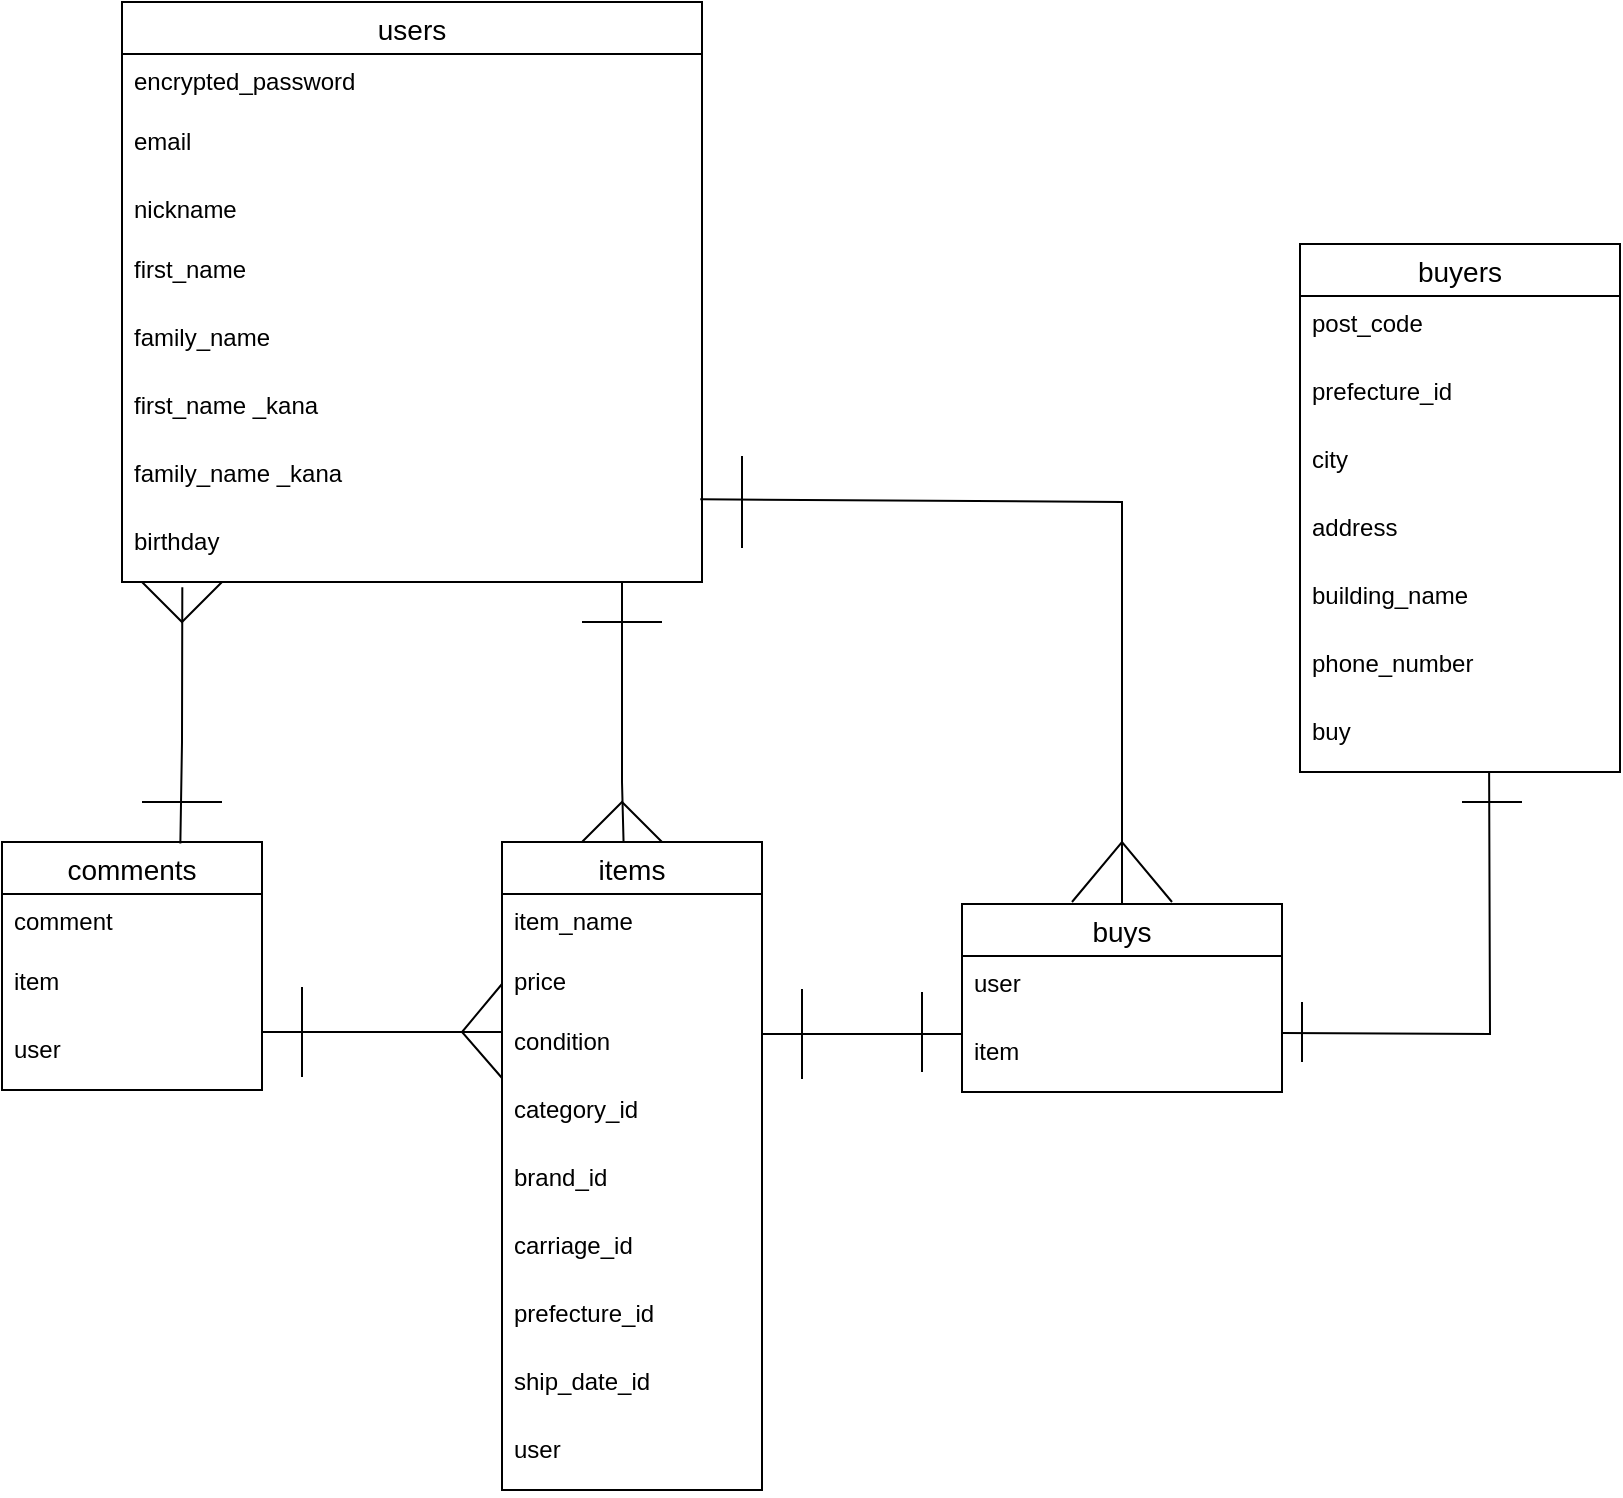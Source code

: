 <mxfile>
    <diagram id="gxaISlSQykRZrJQyh28O" name="ページ1">
        <mxGraphModel dx="270" dy="233" grid="1" gridSize="10" guides="1" tooltips="1" connect="1" arrows="1" fold="1" page="1" pageScale="1" pageWidth="827" pageHeight="1169" math="0" shadow="0">
            <root>
                <mxCell id="0"/>
                <mxCell id="1" parent="0"/>
                <mxCell id="2" value="users" style="swimlane;fontStyle=0;childLayout=stackLayout;horizontal=1;startSize=26;horizontalStack=0;resizeParent=1;resizeParentMax=0;resizeLast=0;collapsible=1;marginBottom=0;align=center;fontSize=14;" parent="1" vertex="1">
                    <mxGeometry x="70" y="40" width="290" height="290" as="geometry"/>
                </mxCell>
                <mxCell id="4" value="encrypted_password" style="text;strokeColor=none;fillColor=none;spacingLeft=4;spacingRight=4;overflow=hidden;rotatable=0;points=[[0,0.5],[1,0.5]];portConstraint=eastwest;fontSize=12;" parent="2" vertex="1">
                    <mxGeometry y="26" width="290" height="30" as="geometry"/>
                </mxCell>
                <mxCell id="5" value="email " style="text;strokeColor=none;fillColor=none;spacingLeft=4;spacingRight=4;overflow=hidden;rotatable=0;points=[[0,0.5],[1,0.5]];portConstraint=eastwest;fontSize=12;" parent="2" vertex="1">
                    <mxGeometry y="56" width="290" height="34" as="geometry"/>
                </mxCell>
                <mxCell id="3" value="nickname " style="text;strokeColor=none;fillColor=none;spacingLeft=4;spacingRight=4;overflow=hidden;rotatable=0;points=[[0,0.5],[1,0.5]];portConstraint=eastwest;fontSize=12;" parent="2" vertex="1">
                    <mxGeometry y="90" width="290" height="30" as="geometry"/>
                </mxCell>
                <mxCell id="8" value="first_name " style="text;strokeColor=none;fillColor=none;spacingLeft=4;spacingRight=4;overflow=hidden;rotatable=0;points=[[0,0.5],[1,0.5]];portConstraint=eastwest;fontSize=12;" parent="2" vertex="1">
                    <mxGeometry y="120" width="290" height="34" as="geometry"/>
                </mxCell>
                <mxCell id="9" value="family_name " style="text;strokeColor=none;fillColor=none;spacingLeft=4;spacingRight=4;overflow=hidden;rotatable=0;points=[[0,0.5],[1,0.5]];portConstraint=eastwest;fontSize=12;" parent="2" vertex="1">
                    <mxGeometry y="154" width="290" height="34" as="geometry"/>
                </mxCell>
                <mxCell id="32" value="first_name _kana" style="text;strokeColor=none;fillColor=none;spacingLeft=4;spacingRight=4;overflow=hidden;rotatable=0;points=[[0,0.5],[1,0.5]];portConstraint=eastwest;fontSize=12;" parent="2" vertex="1">
                    <mxGeometry y="188" width="290" height="34" as="geometry"/>
                </mxCell>
                <mxCell id="33" value="family_name _kana" style="text;strokeColor=none;fillColor=none;spacingLeft=4;spacingRight=4;overflow=hidden;rotatable=0;points=[[0,0.5],[1,0.5]];portConstraint=eastwest;fontSize=12;" parent="2" vertex="1">
                    <mxGeometry y="222" width="290" height="34" as="geometry"/>
                </mxCell>
                <mxCell id="30" value="birthday" style="text;strokeColor=none;fillColor=none;spacingLeft=4;spacingRight=4;overflow=hidden;rotatable=0;points=[[0,0.5],[1,0.5]];portConstraint=eastwest;fontSize=12;" parent="2" vertex="1">
                    <mxGeometry y="256" width="290" height="34" as="geometry"/>
                </mxCell>
                <mxCell id="136" value="" style="endArrow=none;html=1;rounded=0;" parent="2" edge="1">
                    <mxGeometry relative="1" as="geometry">
                        <mxPoint x="310" y="273" as="sourcePoint"/>
                        <mxPoint x="310" y="227" as="targetPoint"/>
                        <Array as="points">
                            <mxPoint x="310" y="250"/>
                        </Array>
                    </mxGeometry>
                </mxCell>
                <mxCell id="12" value="items" style="swimlane;fontStyle=0;childLayout=stackLayout;horizontal=1;startSize=26;horizontalStack=0;resizeParent=1;resizeParentMax=0;resizeLast=0;collapsible=1;marginBottom=0;align=center;fontSize=14;" parent="1" vertex="1">
                    <mxGeometry x="260" y="460" width="130" height="324" as="geometry"/>
                </mxCell>
                <mxCell id="13" value="item_name" style="text;strokeColor=none;fillColor=none;spacingLeft=4;spacingRight=4;overflow=hidden;rotatable=0;points=[[0,0.5],[1,0.5]];portConstraint=eastwest;fontSize=12;" parent="12" vertex="1">
                    <mxGeometry y="26" width="130" height="30" as="geometry"/>
                </mxCell>
                <mxCell id="14" value="price" style="text;strokeColor=none;fillColor=none;spacingLeft=4;spacingRight=4;overflow=hidden;rotatable=0;points=[[0,0.5],[1,0.5]];portConstraint=eastwest;fontSize=12;" parent="12" vertex="1">
                    <mxGeometry y="56" width="130" height="30" as="geometry"/>
                </mxCell>
                <mxCell id="15" value="condition" style="text;strokeColor=none;fillColor=none;spacingLeft=4;spacingRight=4;overflow=hidden;rotatable=0;points=[[0,0.5],[1,0.5]];portConstraint=eastwest;fontSize=12;" parent="12" vertex="1">
                    <mxGeometry y="86" width="130" height="34" as="geometry"/>
                </mxCell>
                <mxCell id="16" value="category_id" style="text;strokeColor=none;fillColor=none;spacingLeft=4;spacingRight=4;overflow=hidden;rotatable=0;points=[[0,0.5],[1,0.5]];portConstraint=eastwest;fontSize=12;" parent="12" vertex="1">
                    <mxGeometry y="120" width="130" height="34" as="geometry"/>
                </mxCell>
                <mxCell id="64" value="brand_id" style="text;strokeColor=none;fillColor=none;spacingLeft=4;spacingRight=4;overflow=hidden;rotatable=0;points=[[0,0.5],[1,0.5]];portConstraint=eastwest;fontSize=12;" parent="12" vertex="1">
                    <mxGeometry y="154" width="130" height="34" as="geometry"/>
                </mxCell>
                <mxCell id="18" value="carriage_id" style="text;strokeColor=none;fillColor=none;spacingLeft=4;spacingRight=4;overflow=hidden;rotatable=0;points=[[0,0.5],[1,0.5]];portConstraint=eastwest;fontSize=12;" parent="12" vertex="1">
                    <mxGeometry y="188" width="130" height="34" as="geometry"/>
                </mxCell>
                <mxCell id="169" value="prefecture_id" style="text;strokeColor=none;fillColor=none;spacingLeft=4;spacingRight=4;overflow=hidden;rotatable=0;points=[[0,0.5],[1,0.5]];portConstraint=eastwest;fontSize=12;" parent="12" vertex="1">
                    <mxGeometry y="222" width="130" height="34" as="geometry"/>
                </mxCell>
                <mxCell id="20" value="ship_date_id" style="text;strokeColor=none;fillColor=none;spacingLeft=4;spacingRight=4;overflow=hidden;rotatable=0;points=[[0,0.5],[1,0.5]];portConstraint=eastwest;fontSize=12;" parent="12" vertex="1">
                    <mxGeometry y="256" width="130" height="34" as="geometry"/>
                </mxCell>
                <mxCell id="62" value="user" style="text;strokeColor=none;fillColor=none;spacingLeft=4;spacingRight=4;overflow=hidden;rotatable=0;points=[[0,0.5],[1,0.5]];portConstraint=eastwest;fontSize=12;" parent="12" vertex="1">
                    <mxGeometry y="290" width="130" height="34" as="geometry"/>
                </mxCell>
                <mxCell id="183" value="" style="endArrow=none;html=1;rounded=0;entryX=0;entryY=0.5;entryDx=0;entryDy=0;" parent="12" target="14" edge="1">
                    <mxGeometry relative="1" as="geometry">
                        <mxPoint y="118" as="sourcePoint"/>
                        <mxPoint x="-20" y="75" as="targetPoint"/>
                        <Array as="points">
                            <mxPoint x="-20" y="95"/>
                        </Array>
                    </mxGeometry>
                </mxCell>
                <mxCell id="35" value="buyers" style="swimlane;fontStyle=0;childLayout=stackLayout;horizontal=1;startSize=26;horizontalStack=0;resizeParent=1;resizeParentMax=0;resizeLast=0;collapsible=1;marginBottom=0;align=center;fontSize=14;" parent="1" vertex="1">
                    <mxGeometry x="659" y="161" width="160" height="264" as="geometry"/>
                </mxCell>
                <mxCell id="43" value="post_code" style="text;strokeColor=none;fillColor=none;spacingLeft=4;spacingRight=4;overflow=hidden;rotatable=0;points=[[0,0.5],[1,0.5]];portConstraint=eastwest;fontSize=12;" parent="35" vertex="1">
                    <mxGeometry y="26" width="160" height="34" as="geometry"/>
                </mxCell>
                <mxCell id="46" value="prefecture_id" style="text;strokeColor=none;fillColor=none;spacingLeft=4;spacingRight=4;overflow=hidden;rotatable=0;points=[[0,0.5],[1,0.5]];portConstraint=eastwest;fontSize=12;" parent="35" vertex="1">
                    <mxGeometry y="60" width="160" height="34" as="geometry"/>
                </mxCell>
                <mxCell id="45" value="city" style="text;strokeColor=none;fillColor=none;spacingLeft=4;spacingRight=4;overflow=hidden;rotatable=0;points=[[0,0.5],[1,0.5]];portConstraint=eastwest;fontSize=12;" parent="35" vertex="1">
                    <mxGeometry y="94" width="160" height="34" as="geometry"/>
                </mxCell>
                <mxCell id="44" value="address" style="text;strokeColor=none;fillColor=none;spacingLeft=4;spacingRight=4;overflow=hidden;rotatable=0;points=[[0,0.5],[1,0.5]];portConstraint=eastwest;fontSize=12;" parent="35" vertex="1">
                    <mxGeometry y="128" width="160" height="34" as="geometry"/>
                </mxCell>
                <mxCell id="48" value="building_name" style="text;strokeColor=none;fillColor=none;spacingLeft=4;spacingRight=4;overflow=hidden;rotatable=0;points=[[0,0.5],[1,0.5]];portConstraint=eastwest;fontSize=12;" parent="35" vertex="1">
                    <mxGeometry y="162" width="160" height="34" as="geometry"/>
                </mxCell>
                <mxCell id="47" value="phone_number" style="text;strokeColor=none;fillColor=none;spacingLeft=4;spacingRight=4;overflow=hidden;rotatable=0;points=[[0,0.5],[1,0.5]];portConstraint=eastwest;fontSize=12;" parent="35" vertex="1">
                    <mxGeometry y="196" width="160" height="34" as="geometry"/>
                </mxCell>
                <mxCell id="61" value="buy" style="text;strokeColor=none;fillColor=none;spacingLeft=4;spacingRight=4;overflow=hidden;rotatable=0;points=[[0,0.5],[1,0.5]];portConstraint=eastwest;fontSize=12;" parent="35" vertex="1">
                    <mxGeometry y="230" width="160" height="34" as="geometry"/>
                </mxCell>
                <mxCell id="89" value="" style="line;strokeWidth=1;rotatable=0;dashed=0;labelPosition=right;align=left;verticalAlign=middle;spacingTop=0;spacingLeft=6;points=[];portConstraint=eastwest;" parent="1" vertex="1">
                    <mxGeometry x="390" y="551" width="100" height="10" as="geometry"/>
                </mxCell>
                <mxCell id="96" value="" style="endArrow=none;html=1;rounded=0;" parent="1" edge="1">
                    <mxGeometry relative="1" as="geometry">
                        <mxPoint x="470" y="575" as="sourcePoint"/>
                        <mxPoint x="470" y="535" as="targetPoint"/>
                        <Array as="points">
                            <mxPoint x="470" y="555"/>
                        </Array>
                    </mxGeometry>
                </mxCell>
                <mxCell id="102" value="" style="endArrow=none;html=1;rounded=0;" parent="1" edge="1">
                    <mxGeometry relative="1" as="geometry">
                        <mxPoint x="300" y="350" as="sourcePoint"/>
                        <mxPoint x="340" y="350" as="targetPoint"/>
                        <Array as="points">
                            <mxPoint x="340" y="350"/>
                        </Array>
                    </mxGeometry>
                </mxCell>
                <mxCell id="103" value="" style="endArrow=none;html=1;rounded=0;" parent="1" edge="1">
                    <mxGeometry relative="1" as="geometry">
                        <mxPoint x="300" y="460" as="sourcePoint"/>
                        <mxPoint x="340" y="460" as="targetPoint"/>
                        <Array as="points">
                            <mxPoint x="320" y="440"/>
                        </Array>
                    </mxGeometry>
                </mxCell>
                <mxCell id="117" value="" style="endArrow=none;html=1;rounded=0;" parent="1" source="12" edge="1">
                    <mxGeometry relative="1" as="geometry">
                        <mxPoint x="320" y="450" as="sourcePoint"/>
                        <mxPoint x="320" y="330" as="targetPoint"/>
                        <Array as="points">
                            <mxPoint x="320" y="430"/>
                        </Array>
                    </mxGeometry>
                </mxCell>
                <mxCell id="134" value="" style="endArrow=none;html=1;rounded=0;" parent="1" edge="1">
                    <mxGeometry relative="1" as="geometry">
                        <mxPoint x="545" y="490" as="sourcePoint"/>
                        <mxPoint x="595" y="490" as="targetPoint"/>
                        <Array as="points">
                            <mxPoint x="570" y="460"/>
                        </Array>
                    </mxGeometry>
                </mxCell>
                <mxCell id="139" value="buys" style="swimlane;fontStyle=0;childLayout=stackLayout;horizontal=1;startSize=26;horizontalStack=0;resizeParent=1;resizeParentMax=0;resizeLast=0;collapsible=1;marginBottom=0;align=center;fontSize=14;" parent="1" vertex="1">
                    <mxGeometry x="490" y="491" width="160" height="94" as="geometry"/>
                </mxCell>
                <mxCell id="146" value="user" style="text;strokeColor=none;fillColor=none;spacingLeft=4;spacingRight=4;overflow=hidden;rotatable=0;points=[[0,0.5],[1,0.5]];portConstraint=eastwest;fontSize=12;" parent="139" vertex="1">
                    <mxGeometry y="26" width="160" height="34" as="geometry"/>
                </mxCell>
                <mxCell id="162" value="item" style="text;strokeColor=none;fillColor=none;spacingLeft=4;spacingRight=4;overflow=hidden;rotatable=0;points=[[0,0.5],[1,0.5]];portConstraint=eastwest;fontSize=12;" parent="139" vertex="1">
                    <mxGeometry y="60" width="160" height="34" as="geometry"/>
                </mxCell>
                <mxCell id="151" value="" style="endArrow=none;html=1;rounded=0;entryX=0.997;entryY=0.784;entryDx=0;entryDy=0;exitX=0.5;exitY=0;exitDx=0;exitDy=0;entryPerimeter=0;" parent="1" source="139" target="33" edge="1">
                    <mxGeometry relative="1" as="geometry">
                        <mxPoint x="648" y="560" as="sourcePoint"/>
                        <mxPoint x="810" y="618" as="targetPoint"/>
                        <Array as="points">
                            <mxPoint x="570" y="290"/>
                        </Array>
                    </mxGeometry>
                </mxCell>
                <mxCell id="95" value="" style="endArrow=none;html=1;rounded=0;" parent="1" edge="1">
                    <mxGeometry relative="1" as="geometry">
                        <mxPoint x="410" y="533.5" as="sourcePoint"/>
                        <mxPoint x="410" y="578.5" as="targetPoint"/>
                        <Array as="points">
                            <mxPoint x="410" y="557.5"/>
                        </Array>
                    </mxGeometry>
                </mxCell>
                <mxCell id="166" value="" style="endArrow=none;html=1;rounded=0;entryX=0.591;entryY=1;entryDx=0;entryDy=0;entryPerimeter=0;" parent="1" target="61" edge="1">
                    <mxGeometry relative="1" as="geometry">
                        <mxPoint x="650" y="555.5" as="sourcePoint"/>
                        <mxPoint x="810" y="555.5" as="targetPoint"/>
                        <Array as="points">
                            <mxPoint x="754" y="556"/>
                        </Array>
                    </mxGeometry>
                </mxCell>
                <mxCell id="167" value="" style="endArrow=none;html=1;rounded=0;" parent="1" edge="1">
                    <mxGeometry relative="1" as="geometry">
                        <mxPoint x="660" y="540" as="sourcePoint"/>
                        <mxPoint x="660" y="570" as="targetPoint"/>
                    </mxGeometry>
                </mxCell>
                <mxCell id="168" value="" style="endArrow=none;html=1;rounded=0;" parent="1" edge="1">
                    <mxGeometry relative="1" as="geometry">
                        <mxPoint x="740" y="440" as="sourcePoint"/>
                        <mxPoint x="770" y="440" as="targetPoint"/>
                    </mxGeometry>
                </mxCell>
                <mxCell id="171" value="comments" style="swimlane;fontStyle=0;childLayout=stackLayout;horizontal=1;startSize=26;horizontalStack=0;resizeParent=1;resizeParentMax=0;resizeLast=0;collapsible=1;marginBottom=0;align=center;fontSize=14;" parent="1" vertex="1">
                    <mxGeometry x="10" y="460" width="130" height="124" as="geometry"/>
                </mxCell>
                <mxCell id="172" value="comment" style="text;strokeColor=none;fillColor=none;spacingLeft=4;spacingRight=4;overflow=hidden;rotatable=0;points=[[0,0.5],[1,0.5]];portConstraint=eastwest;fontSize=12;" parent="171" vertex="1">
                    <mxGeometry y="26" width="130" height="30" as="geometry"/>
                </mxCell>
                <mxCell id="178" value="item" style="text;strokeColor=none;fillColor=none;spacingLeft=4;spacingRight=4;overflow=hidden;rotatable=0;points=[[0,0.5],[1,0.5]];portConstraint=eastwest;fontSize=12;" parent="171" vertex="1">
                    <mxGeometry y="56" width="130" height="34" as="geometry"/>
                </mxCell>
                <mxCell id="180" value="user" style="text;strokeColor=none;fillColor=none;spacingLeft=4;spacingRight=4;overflow=hidden;rotatable=0;points=[[0,0.5],[1,0.5]];portConstraint=eastwest;fontSize=12;" parent="171" vertex="1">
                    <mxGeometry y="90" width="130" height="34" as="geometry"/>
                </mxCell>
                <mxCell id="181" value="" style="endArrow=none;html=1;rounded=0;" parent="1" edge="1">
                    <mxGeometry relative="1" as="geometry">
                        <mxPoint x="160" y="532.5" as="sourcePoint"/>
                        <mxPoint x="160" y="577.5" as="targetPoint"/>
                        <Array as="points">
                            <mxPoint x="160" y="556.5"/>
                        </Array>
                    </mxGeometry>
                </mxCell>
                <mxCell id="182" value="" style="line;strokeWidth=1;rotatable=0;dashed=0;labelPosition=right;align=left;verticalAlign=middle;spacingTop=0;spacingLeft=6;points=[];portConstraint=eastwest;" parent="1" vertex="1">
                    <mxGeometry x="140" y="550" width="120" height="10" as="geometry"/>
                </mxCell>
                <mxCell id="184" value="" style="endArrow=none;html=1;rounded=0;exitX=0.104;exitY=1.079;exitDx=0;exitDy=0;exitPerimeter=0;entryX=0.686;entryY=0.006;entryDx=0;entryDy=0;entryPerimeter=0;" parent="1" source="30" target="171" edge="1">
                    <mxGeometry relative="1" as="geometry">
                        <mxPoint x="20" y="390" as="sourcePoint"/>
                        <mxPoint x="180" y="390" as="targetPoint"/>
                        <Array as="points">
                            <mxPoint x="100" y="410"/>
                        </Array>
                    </mxGeometry>
                </mxCell>
                <mxCell id="185" value="" style="endArrow=none;html=1;rounded=0;" parent="1" edge="1">
                    <mxGeometry relative="1" as="geometry">
                        <mxPoint x="80" y="330" as="sourcePoint"/>
                        <mxPoint x="120" y="330" as="targetPoint"/>
                        <Array as="points">
                            <mxPoint x="100" y="350"/>
                            <mxPoint x="120" y="330"/>
                        </Array>
                    </mxGeometry>
                </mxCell>
                <mxCell id="186" value="" style="endArrow=none;html=1;rounded=0;" parent="1" edge="1">
                    <mxGeometry relative="1" as="geometry">
                        <mxPoint x="80" y="440" as="sourcePoint"/>
                        <mxPoint x="120" y="440" as="targetPoint"/>
                        <Array as="points">
                            <mxPoint x="120" y="440"/>
                        </Array>
                    </mxGeometry>
                </mxCell>
            </root>
        </mxGraphModel>
    </diagram>
    <diagram name="ページ1のコピー" id="l9eZf5L2vpVeGZgzhYCb">
        &#xa;        &#xa;        &#xa;        &#xa;        &#xa;        &#xa;        &#xa;&#xa;&#xa;&#xa;&#xa;&#xa;&#xa;
        <mxGraphModel dx="902" dy="303" grid="1" gridSize="10" guides="1" tooltips="1" connect="1" arrows="1" fold="1" page="1" pageScale="1" pageWidth="827" pageHeight="1169" math="0" shadow="0">
            &#xa;            &#xa;            &#xa;            &#xa;            &#xa;            &#xa;            &#xa;&#xa;&#xa;&#xa;&#xa;&#xa;&#xa;
            <root>
                &#xa;                &#xa;                &#xa;                &#xa;                &#xa;                &#xa;                &#xa;&#xa;&#xa;&#xa;&#xa;&#xa;&#xa;
                <mxCell id="dirdP8ZgITcH187e3_9a-0"/>
                &#xa;                &#xa;                &#xa;                &#xa;                &#xa;                &#xa;                &#xa;&#xa;&#xa;&#xa;&#xa;&#xa;&#xa;
                <mxCell id="dirdP8ZgITcH187e3_9a-1" parent="dirdP8ZgITcH187e3_9a-0"/>
                &#xa;                &#xa;                &#xa;                &#xa;                &#xa;                &#xa;                &#xa;&#xa;&#xa;&#xa;&#xa;&#xa;&#xa;
                <mxCell id="dirdP8ZgITcH187e3_9a-2" value="users" style="swimlane;fontStyle=0;childLayout=stackLayout;horizontal=1;startSize=26;horizontalStack=0;resizeParent=1;resizeParentMax=0;resizeLast=0;collapsible=1;marginBottom=0;align=center;fontSize=14;" vertex="1" parent="dirdP8ZgITcH187e3_9a-1">
                    &#xa;                    &#xa;                    &#xa;                    &#xa;                    &#xa;                    &#xa;                    &#xa;&#xa;&#xa;&#xa;&#xa;&#xa;&#xa;
                    <mxGeometry x="70" y="40" width="290" height="290" as="geometry"/>
                    &#xa;                    &#xa;                    &#xa;                    &#xa;                    &#xa;                    &#xa;                    &#xa;&#xa;&#xa;&#xa;&#xa;&#xa;&#xa;
                </mxCell>
                &#xa;                &#xa;                &#xa;                &#xa;                &#xa;                &#xa;                &#xa;&#xa;&#xa;&#xa;&#xa;&#xa;&#xa;
                <mxCell id="dirdP8ZgITcH187e3_9a-3" value="nickname " style="text;strokeColor=none;fillColor=none;spacingLeft=4;spacingRight=4;overflow=hidden;rotatable=0;points=[[0,0.5],[1,0.5]];portConstraint=eastwest;fontSize=12;" vertex="1" parent="dirdP8ZgITcH187e3_9a-2">
                    &#xa;                    &#xa;                    &#xa;                    &#xa;                    &#xa;                    &#xa;                    &#xa;&#xa;&#xa;&#xa;&#xa;&#xa;&#xa;
                    <mxGeometry y="26" width="290" height="30" as="geometry"/>
                    &#xa;                    &#xa;                    &#xa;                    &#xa;                    &#xa;                    &#xa;                    &#xa;&#xa;&#xa;&#xa;&#xa;&#xa;&#xa;
                </mxCell>
                &#xa;                &#xa;                &#xa;                &#xa;                &#xa;                &#xa;                &#xa;&#xa;&#xa;&#xa;&#xa;&#xa;&#xa;
                <mxCell id="dirdP8ZgITcH187e3_9a-4" value="password " style="text;strokeColor=none;fillColor=none;spacingLeft=4;spacingRight=4;overflow=hidden;rotatable=0;points=[[0,0.5],[1,0.5]];portConstraint=eastwest;fontSize=12;" vertex="1" parent="dirdP8ZgITcH187e3_9a-2">
                    &#xa;                    &#xa;                    &#xa;                    &#xa;                    &#xa;                    &#xa;                    &#xa;&#xa;&#xa;&#xa;&#xa;&#xa;&#xa;
                    <mxGeometry y="56" width="290" height="30" as="geometry"/>
                    &#xa;                    &#xa;                    &#xa;                    &#xa;                    &#xa;                    &#xa;                    &#xa;&#xa;&#xa;&#xa;&#xa;&#xa;&#xa;
                </mxCell>
                &#xa;                &#xa;                &#xa;                &#xa;                &#xa;                &#xa;                &#xa;&#xa;&#xa;&#xa;&#xa;&#xa;&#xa;
                <mxCell id="dirdP8ZgITcH187e3_9a-5" value="email " style="text;strokeColor=none;fillColor=none;spacingLeft=4;spacingRight=4;overflow=hidden;rotatable=0;points=[[0,0.5],[1,0.5]];portConstraint=eastwest;fontSize=12;" vertex="1" parent="dirdP8ZgITcH187e3_9a-2">
                    &#xa;                    &#xa;                    &#xa;                    &#xa;                    &#xa;                    &#xa;                    &#xa;&#xa;&#xa;&#xa;&#xa;&#xa;&#xa;
                    <mxGeometry y="86" width="290" height="34" as="geometry"/>
                    &#xa;                    &#xa;                    &#xa;                    &#xa;                    &#xa;                    &#xa;                    &#xa;&#xa;&#xa;&#xa;&#xa;&#xa;&#xa;
                </mxCell>
                &#xa;                &#xa;                &#xa;                &#xa;                &#xa;                &#xa;                &#xa;&#xa;&#xa;&#xa;&#xa;&#xa;&#xa;
                <mxCell id="dirdP8ZgITcH187e3_9a-6" value="first_name " style="text;strokeColor=none;fillColor=none;spacingLeft=4;spacingRight=4;overflow=hidden;rotatable=0;points=[[0,0.5],[1,0.5]];portConstraint=eastwest;fontSize=12;" vertex="1" parent="dirdP8ZgITcH187e3_9a-2">
                    &#xa;                    &#xa;                    &#xa;                    &#xa;                    &#xa;                    &#xa;                    &#xa;&#xa;&#xa;&#xa;&#xa;&#xa;&#xa;
                    <mxGeometry y="120" width="290" height="34" as="geometry"/>
                    &#xa;                    &#xa;                    &#xa;                    &#xa;                    &#xa;                    &#xa;                    &#xa;&#xa;&#xa;&#xa;&#xa;&#xa;&#xa;
                </mxCell>
                &#xa;                &#xa;                &#xa;                &#xa;                &#xa;                &#xa;                &#xa;&#xa;&#xa;&#xa;&#xa;&#xa;&#xa;
                <mxCell id="dirdP8ZgITcH187e3_9a-7" value="family_name " style="text;strokeColor=none;fillColor=none;spacingLeft=4;spacingRight=4;overflow=hidden;rotatable=0;points=[[0,0.5],[1,0.5]];portConstraint=eastwest;fontSize=12;" vertex="1" parent="dirdP8ZgITcH187e3_9a-2">
                    &#xa;                    &#xa;                    &#xa;                    &#xa;                    &#xa;                    &#xa;                    &#xa;&#xa;&#xa;&#xa;&#xa;&#xa;&#xa;
                    <mxGeometry y="154" width="290" height="34" as="geometry"/>
                    &#xa;                    &#xa;                    &#xa;                    &#xa;                    &#xa;                    &#xa;                    &#xa;&#xa;&#xa;&#xa;&#xa;&#xa;&#xa;
                </mxCell>
                &#xa;                &#xa;                &#xa;                &#xa;                &#xa;                &#xa;                &#xa;&#xa;&#xa;&#xa;&#xa;&#xa;&#xa;
                <mxCell id="dirdP8ZgITcH187e3_9a-8" value="first_name _kana" style="text;strokeColor=none;fillColor=none;spacingLeft=4;spacingRight=4;overflow=hidden;rotatable=0;points=[[0,0.5],[1,0.5]];portConstraint=eastwest;fontSize=12;" vertex="1" parent="dirdP8ZgITcH187e3_9a-2">
                    &#xa;                    &#xa;                    &#xa;                    &#xa;                    &#xa;                    &#xa;                    &#xa;&#xa;&#xa;&#xa;&#xa;&#xa;&#xa;
                    <mxGeometry y="188" width="290" height="34" as="geometry"/>
                    &#xa;                    &#xa;                    &#xa;                    &#xa;                    &#xa;                    &#xa;                    &#xa;&#xa;&#xa;&#xa;&#xa;&#xa;&#xa;
                </mxCell>
                &#xa;                &#xa;                &#xa;                &#xa;                &#xa;                &#xa;                &#xa;&#xa;&#xa;&#xa;&#xa;&#xa;&#xa;
                <mxCell id="dirdP8ZgITcH187e3_9a-9" value="family_name _kana" style="text;strokeColor=none;fillColor=none;spacingLeft=4;spacingRight=4;overflow=hidden;rotatable=0;points=[[0,0.5],[1,0.5]];portConstraint=eastwest;fontSize=12;" vertex="1" parent="dirdP8ZgITcH187e3_9a-2">
                    &#xa;                    &#xa;                    &#xa;                    &#xa;                    &#xa;                    &#xa;                    &#xa;&#xa;&#xa;&#xa;&#xa;&#xa;&#xa;
                    <mxGeometry y="222" width="290" height="34" as="geometry"/>
                    &#xa;                    &#xa;                    &#xa;                    &#xa;                    &#xa;                    &#xa;                    &#xa;&#xa;&#xa;&#xa;&#xa;&#xa;&#xa;
                </mxCell>
                &#xa;                &#xa;                &#xa;                &#xa;                &#xa;                &#xa;                &#xa;&#xa;&#xa;&#xa;&#xa;&#xa;&#xa;
                <mxCell id="dirdP8ZgITcH187e3_9a-10" value="birthday" style="text;strokeColor=none;fillColor=none;spacingLeft=4;spacingRight=4;overflow=hidden;rotatable=0;points=[[0,0.5],[1,0.5]];portConstraint=eastwest;fontSize=12;" vertex="1" parent="dirdP8ZgITcH187e3_9a-2">
                    &#xa;                    &#xa;                    &#xa;                    &#xa;                    &#xa;                    &#xa;                    &#xa;&#xa;&#xa;&#xa;&#xa;&#xa;&#xa;
                    <mxGeometry y="256" width="290" height="34" as="geometry"/>
                    &#xa;                    &#xa;                    &#xa;                    &#xa;                    &#xa;                    &#xa;                    &#xa;&#xa;&#xa;&#xa;&#xa;&#xa;&#xa;
                </mxCell>
                &#xa;                &#xa;                &#xa;                &#xa;                &#xa;                &#xa;                &#xa;&#xa;&#xa;&#xa;&#xa;&#xa;&#xa;
                <mxCell id="dirdP8ZgITcH187e3_9a-11" value="items" style="swimlane;fontStyle=0;childLayout=stackLayout;horizontal=1;startSize=26;horizontalStack=0;resizeParent=1;resizeParentMax=0;resizeLast=0;collapsible=1;marginBottom=0;align=center;fontSize=14;" vertex="1" parent="dirdP8ZgITcH187e3_9a-1">
                    &#xa;                    &#xa;                    &#xa;                    &#xa;                    &#xa;                    &#xa;                    &#xa;&#xa;&#xa;&#xa;&#xa;&#xa;&#xa;
                    <mxGeometry x="230" y="460" width="160" height="422" as="geometry"/>
                    &#xa;                    &#xa;                    &#xa;                    &#xa;                    &#xa;                    &#xa;                    &#xa;&#xa;&#xa;&#xa;&#xa;&#xa;&#xa;
                </mxCell>
                &#xa;                &#xa;                &#xa;                &#xa;                &#xa;                &#xa;                &#xa;&#xa;&#xa;&#xa;&#xa;&#xa;&#xa;
                <mxCell id="dirdP8ZgITcH187e3_9a-12" value="item_name" style="text;strokeColor=none;fillColor=none;spacingLeft=4;spacingRight=4;overflow=hidden;rotatable=0;points=[[0,0.5],[1,0.5]];portConstraint=eastwest;fontSize=12;" vertex="1" parent="dirdP8ZgITcH187e3_9a-11">
                    &#xa;                    &#xa;                    &#xa;                    &#xa;                    &#xa;                    &#xa;                    &#xa;&#xa;&#xa;&#xa;&#xa;&#xa;&#xa;
                    <mxGeometry y="26" width="160" height="30" as="geometry"/>
                    &#xa;                    &#xa;                    &#xa;                    &#xa;                    &#xa;                    &#xa;                    &#xa;&#xa;&#xa;&#xa;&#xa;&#xa;&#xa;
                </mxCell>
                &#xa;                &#xa;                &#xa;                &#xa;                &#xa;                &#xa;                &#xa;&#xa;&#xa;&#xa;&#xa;&#xa;&#xa;
                <mxCell id="dirdP8ZgITcH187e3_9a-13" value="item_image" style="text;strokeColor=none;fillColor=none;spacingLeft=4;spacingRight=4;overflow=hidden;rotatable=0;points=[[0,0.5],[1,0.5]];portConstraint=eastwest;fontSize=12;" vertex="1" parent="dirdP8ZgITcH187e3_9a-11">
                    &#xa;                    &#xa;                    &#xa;                    &#xa;                    &#xa;                    &#xa;                    &#xa;&#xa;&#xa;&#xa;&#xa;&#xa;&#xa;
                    <mxGeometry y="56" width="160" height="30" as="geometry"/>
                    &#xa;                    &#xa;                    &#xa;                    &#xa;                    &#xa;                    &#xa;                    &#xa;&#xa;&#xa;&#xa;&#xa;&#xa;&#xa;
                </mxCell>
                &#xa;                &#xa;                &#xa;                &#xa;                &#xa;                &#xa;                &#xa;&#xa;&#xa;&#xa;&#xa;&#xa;&#xa;
                <mxCell id="dirdP8ZgITcH187e3_9a-14" value="price" style="text;strokeColor=none;fillColor=none;spacingLeft=4;spacingRight=4;overflow=hidden;rotatable=0;points=[[0,0.5],[1,0.5]];portConstraint=eastwest;fontSize=12;" vertex="1" parent="dirdP8ZgITcH187e3_9a-11">
                    &#xa;                    &#xa;                    &#xa;                    &#xa;                    &#xa;                    &#xa;                    &#xa;&#xa;&#xa;&#xa;&#xa;&#xa;&#xa;
                    <mxGeometry y="86" width="160" height="30" as="geometry"/>
                    &#xa;                    &#xa;                    &#xa;                    &#xa;                    &#xa;                    &#xa;                    &#xa;&#xa;&#xa;&#xa;&#xa;&#xa;&#xa;
                </mxCell>
                &#xa;                &#xa;                &#xa;                &#xa;                &#xa;                &#xa;                &#xa;&#xa;&#xa;&#xa;&#xa;&#xa;&#xa;
                <mxCell id="dirdP8ZgITcH187e3_9a-15" value="Seller" style="text;strokeColor=none;fillColor=none;spacingLeft=4;spacingRight=4;overflow=hidden;rotatable=0;points=[[0,0.5],[1,0.5]];portConstraint=eastwest;fontSize=12;" vertex="1" parent="dirdP8ZgITcH187e3_9a-11">
                    &#xa;                    &#xa;                    &#xa;                    &#xa;                    &#xa;                    &#xa;                    &#xa;&#xa;&#xa;&#xa;&#xa;&#xa;&#xa;
                    <mxGeometry y="116" width="160" height="34" as="geometry"/>
                    &#xa;                    &#xa;                    &#xa;                    &#xa;                    &#xa;                    &#xa;                    &#xa;&#xa;&#xa;&#xa;&#xa;&#xa;&#xa;
                </mxCell>
                &#xa;                &#xa;                &#xa;                &#xa;                &#xa;                &#xa;                &#xa;&#xa;&#xa;&#xa;&#xa;&#xa;&#xa;
                <mxCell id="dirdP8ZgITcH187e3_9a-16" value="condition" style="text;strokeColor=none;fillColor=none;spacingLeft=4;spacingRight=4;overflow=hidden;rotatable=0;points=[[0,0.5],[1,0.5]];portConstraint=eastwest;fontSize=12;" vertex="1" parent="dirdP8ZgITcH187e3_9a-11">
                    &#xa;                    &#xa;                    &#xa;                    &#xa;                    &#xa;                    &#xa;                    &#xa;&#xa;&#xa;&#xa;&#xa;&#xa;&#xa;
                    <mxGeometry y="150" width="160" height="34" as="geometry"/>
                    &#xa;                    &#xa;                    &#xa;                    &#xa;                    &#xa;                    &#xa;                    &#xa;&#xa;&#xa;&#xa;&#xa;&#xa;&#xa;
                </mxCell>
                &#xa;                &#xa;                &#xa;                &#xa;                &#xa;                &#xa;                &#xa;&#xa;&#xa;&#xa;&#xa;&#xa;&#xa;
                <mxCell id="dirdP8ZgITcH187e3_9a-17" value="category" style="text;strokeColor=none;fillColor=none;spacingLeft=4;spacingRight=4;overflow=hidden;rotatable=0;points=[[0,0.5],[1,0.5]];portConstraint=eastwest;fontSize=12;" vertex="1" parent="dirdP8ZgITcH187e3_9a-11">
                    &#xa;                    &#xa;                    &#xa;                    &#xa;                    &#xa;                    &#xa;                    &#xa;&#xa;&#xa;&#xa;&#xa;&#xa;&#xa;
                    <mxGeometry y="184" width="160" height="34" as="geometry"/>
                    &#xa;                    &#xa;                    &#xa;                    &#xa;                    &#xa;                    &#xa;                    &#xa;&#xa;&#xa;&#xa;&#xa;&#xa;&#xa;
                </mxCell>
                &#xa;                &#xa;                &#xa;                &#xa;                &#xa;                &#xa;                &#xa;&#xa;&#xa;&#xa;&#xa;&#xa;&#xa;
                <mxCell id="dirdP8ZgITcH187e3_9a-18" value="carriage" style="text;strokeColor=none;fillColor=none;spacingLeft=4;spacingRight=4;overflow=hidden;rotatable=0;points=[[0,0.5],[1,0.5]];portConstraint=eastwest;fontSize=12;" vertex="1" parent="dirdP8ZgITcH187e3_9a-11">
                    &#xa;                    &#xa;                    &#xa;                    &#xa;                    &#xa;                    &#xa;                    &#xa;&#xa;&#xa;&#xa;&#xa;&#xa;&#xa;
                    <mxGeometry y="218" width="160" height="34" as="geometry"/>
                    &#xa;                    &#xa;                    &#xa;                    &#xa;                    &#xa;                    &#xa;                    &#xa;&#xa;&#xa;&#xa;&#xa;&#xa;&#xa;
                </mxCell>
                &#xa;                &#xa;                &#xa;                &#xa;                &#xa;                &#xa;                &#xa;&#xa;&#xa;&#xa;&#xa;&#xa;&#xa;
                <mxCell id="dirdP8ZgITcH187e3_9a-19" value="origin_ship" style="text;strokeColor=none;fillColor=none;spacingLeft=4;spacingRight=4;overflow=hidden;rotatable=0;points=[[0,0.5],[1,0.5]];portConstraint=eastwest;fontSize=12;" vertex="1" parent="dirdP8ZgITcH187e3_9a-11">
                    &#xa;                    &#xa;                    &#xa;                    &#xa;                    &#xa;                    &#xa;                    &#xa;&#xa;&#xa;&#xa;&#xa;&#xa;&#xa;
                    <mxGeometry y="252" width="160" height="34" as="geometry"/>
                    &#xa;                    &#xa;                    &#xa;                    &#xa;                    &#xa;                    &#xa;                    &#xa;&#xa;&#xa;&#xa;&#xa;&#xa;&#xa;
                </mxCell>
                &#xa;                &#xa;                &#xa;                &#xa;                &#xa;                &#xa;                &#xa;&#xa;&#xa;&#xa;&#xa;&#xa;&#xa;
                <mxCell id="dirdP8ZgITcH187e3_9a-20" value="ship_date" style="text;strokeColor=none;fillColor=none;spacingLeft=4;spacingRight=4;overflow=hidden;rotatable=0;points=[[0,0.5],[1,0.5]];portConstraint=eastwest;fontSize=12;" vertex="1" parent="dirdP8ZgITcH187e3_9a-11">
                    &#xa;                    &#xa;                    &#xa;                    &#xa;                    &#xa;                    &#xa;                    &#xa;&#xa;&#xa;&#xa;&#xa;&#xa;&#xa;
                    <mxGeometry y="286" width="160" height="34" as="geometry"/>
                    &#xa;                    &#xa;                    &#xa;                    &#xa;                    &#xa;                    &#xa;                    &#xa;&#xa;&#xa;&#xa;&#xa;&#xa;&#xa;
                </mxCell>
                &#xa;                &#xa;                &#xa;                &#xa;                &#xa;                &#xa;                &#xa;&#xa;&#xa;&#xa;&#xa;&#xa;&#xa;
                <mxCell id="dirdP8ZgITcH187e3_9a-21" value="user_id" style="text;strokeColor=none;fillColor=none;spacingLeft=4;spacingRight=4;overflow=hidden;rotatable=0;points=[[0,0.5],[1,0.5]];portConstraint=eastwest;fontSize=12;" vertex="1" parent="dirdP8ZgITcH187e3_9a-11">
                    &#xa;                    &#xa;                    &#xa;                    &#xa;                    &#xa;                    &#xa;                    &#xa;&#xa;&#xa;&#xa;&#xa;&#xa;&#xa;
                    <mxGeometry y="320" width="160" height="34" as="geometry"/>
                    &#xa;                    &#xa;                    &#xa;                    &#xa;                    &#xa;                    &#xa;                    &#xa;&#xa;&#xa;&#xa;&#xa;&#xa;&#xa;
                </mxCell>
                &#xa;                &#xa;                &#xa;                &#xa;                &#xa;                &#xa;                &#xa;&#xa;&#xa;&#xa;&#xa;&#xa;&#xa;
                <mxCell id="dirdP8ZgITcH187e3_9a-22" value="category_id" style="text;strokeColor=none;fillColor=none;spacingLeft=4;spacingRight=4;overflow=hidden;rotatable=0;points=[[0,0.5],[1,0.5]];portConstraint=eastwest;fontSize=12;" vertex="1" parent="dirdP8ZgITcH187e3_9a-11">
                    &#xa;                    &#xa;                    &#xa;                    &#xa;                    &#xa;                    &#xa;                    &#xa;&#xa;&#xa;&#xa;&#xa;&#xa;&#xa;
                    <mxGeometry y="354" width="160" height="34" as="geometry"/>
                    &#xa;                    &#xa;                    &#xa;                    &#xa;                    &#xa;                    &#xa;                    &#xa;&#xa;&#xa;&#xa;&#xa;&#xa;&#xa;
                </mxCell>
                &#xa;                &#xa;                &#xa;                &#xa;                &#xa;                &#xa;                &#xa;&#xa;&#xa;&#xa;&#xa;&#xa;&#xa;
                <mxCell id="dirdP8ZgITcH187e3_9a-23" value="brand_id" style="text;strokeColor=none;fillColor=none;spacingLeft=4;spacingRight=4;overflow=hidden;rotatable=0;points=[[0,0.5],[1,0.5]];portConstraint=eastwest;fontSize=12;" vertex="1" parent="dirdP8ZgITcH187e3_9a-11">
                    &#xa;                    &#xa;                    &#xa;                    &#xa;                    &#xa;                    &#xa;                    &#xa;&#xa;&#xa;&#xa;&#xa;&#xa;&#xa;
                    <mxGeometry y="388" width="160" height="34" as="geometry"/>
                    &#xa;                    &#xa;                    &#xa;                    &#xa;                    &#xa;                    &#xa;                    &#xa;&#xa;&#xa;&#xa;&#xa;&#xa;&#xa;
                </mxCell>
                &#xa;                &#xa;                &#xa;                &#xa;                &#xa;                &#xa;                &#xa;&#xa;&#xa;&#xa;&#xa;&#xa;&#xa;
                <mxCell id="dirdP8ZgITcH187e3_9a-24" value="" style="endArrow=none;html=1;rounded=0;entryX=-0.007;entryY=0.274;entryDx=0;entryDy=0;entryPerimeter=0;exitX=0;exitY=0.882;exitDx=0;exitDy=0;exitPerimeter=0;" edge="1" parent="dirdP8ZgITcH187e3_9a-11" source="dirdP8ZgITcH187e3_9a-16" target="dirdP8ZgITcH187e3_9a-18">
                    &#xa;                    &#xa;                    &#xa;                    &#xa;                    &#xa;                    &#xa;                    &#xa;&#xa;&#xa;&#xa;&#xa;&#xa;&#xa;
                    <mxGeometry relative="1" as="geometry">
                        &#xa;                        &#xa;                        &#xa;                        &#xa;                        &#xa;                        &#xa;                        &#xa;&#xa;&#xa;&#xa;&#xa;&#xa;&#xa;
                        <mxPoint x="-10" y="181" as="sourcePoint"/>
                        &#xa;                        &#xa;                        &#xa;                        &#xa;                        &#xa;                        &#xa;                        &#xa;&#xa;&#xa;&#xa;&#xa;&#xa;&#xa;
                        <mxPoint x="-10" y="221" as="targetPoint"/>
                        &#xa;                        &#xa;                        &#xa;                        &#xa;                        &#xa;                        &#xa;                        &#xa;&#xa;&#xa;&#xa;&#xa;&#xa;&#xa;
                        <Array as="points">
                            &#xa;                            &#xa;                            &#xa;                            &#xa;                            &#xa;                            &#xa;                            &#xa;&#xa;&#xa;&#xa;&#xa;&#xa;&#xa;
                            <mxPoint x="-20" y="200"/>
                            &#xa;                            &#xa;                            &#xa;                            &#xa;                            &#xa;                            &#xa;                            &#xa;&#xa;&#xa;&#xa;&#xa;&#xa;&#xa;
                        </Array>
                        &#xa;                        &#xa;                        &#xa;                        &#xa;                        &#xa;                        &#xa;                        &#xa;&#xa;&#xa;&#xa;&#xa;&#xa;&#xa;
                    </mxGeometry>
                    &#xa;                    &#xa;                    &#xa;                    &#xa;                    &#xa;                    &#xa;                    &#xa;&#xa;&#xa;&#xa;&#xa;&#xa;&#xa;
                </mxCell>
                &#xa;                &#xa;                &#xa;                &#xa;                &#xa;                &#xa;                &#xa;&#xa;&#xa;&#xa;&#xa;&#xa;&#xa;
                <mxCell id="dirdP8ZgITcH187e3_9a-25" value="buyers" style="swimlane;fontStyle=0;childLayout=stackLayout;horizontal=1;startSize=26;horizontalStack=0;resizeParent=1;resizeParentMax=0;resizeLast=0;collapsible=1;marginBottom=0;align=center;fontSize=14;" vertex="1" parent="dirdP8ZgITcH187e3_9a-1">
                    &#xa;                    &#xa;                    &#xa;                    &#xa;                    &#xa;                    &#xa;                    &#xa;&#xa;&#xa;&#xa;&#xa;&#xa;&#xa;
                    <mxGeometry x="440" y="180" width="160" height="400" as="geometry"/>
                    &#xa;                    &#xa;                    &#xa;                    &#xa;                    &#xa;                    &#xa;                    &#xa;&#xa;&#xa;&#xa;&#xa;&#xa;&#xa;
                </mxCell>
                &#xa;                &#xa;                &#xa;                &#xa;                &#xa;                &#xa;                &#xa;&#xa;&#xa;&#xa;&#xa;&#xa;&#xa;
                <mxCell id="dirdP8ZgITcH187e3_9a-26" value="first_name " style="text;strokeColor=none;fillColor=none;spacingLeft=4;spacingRight=4;overflow=hidden;rotatable=0;points=[[0,0.5],[1,0.5]];portConstraint=eastwest;fontSize=12;" vertex="1" parent="dirdP8ZgITcH187e3_9a-25">
                    &#xa;                    &#xa;                    &#xa;                    &#xa;                    &#xa;                    &#xa;                    &#xa;&#xa;&#xa;&#xa;&#xa;&#xa;&#xa;
                    <mxGeometry y="26" width="160" height="34" as="geometry"/>
                    &#xa;                    &#xa;                    &#xa;                    &#xa;                    &#xa;                    &#xa;                    &#xa;&#xa;&#xa;&#xa;&#xa;&#xa;&#xa;
                </mxCell>
                &#xa;                &#xa;                &#xa;                &#xa;                &#xa;                &#xa;                &#xa;&#xa;&#xa;&#xa;&#xa;&#xa;&#xa;
                <mxCell id="dirdP8ZgITcH187e3_9a-27" value="family_name " style="text;strokeColor=none;fillColor=none;spacingLeft=4;spacingRight=4;overflow=hidden;rotatable=0;points=[[0,0.5],[1,0.5]];portConstraint=eastwest;fontSize=12;" vertex="1" parent="dirdP8ZgITcH187e3_9a-25">
                    &#xa;                    &#xa;                    &#xa;                    &#xa;                    &#xa;                    &#xa;                    &#xa;&#xa;&#xa;&#xa;&#xa;&#xa;&#xa;
                    <mxGeometry y="60" width="160" height="34" as="geometry"/>
                    &#xa;                    &#xa;                    &#xa;                    &#xa;                    &#xa;                    &#xa;                    &#xa;&#xa;&#xa;&#xa;&#xa;&#xa;&#xa;
                </mxCell>
                &#xa;                &#xa;                &#xa;                &#xa;                &#xa;                &#xa;                &#xa;&#xa;&#xa;&#xa;&#xa;&#xa;&#xa;
                <mxCell id="dirdP8ZgITcH187e3_9a-28" value="first_name _kana" style="text;strokeColor=none;fillColor=none;spacingLeft=4;spacingRight=4;overflow=hidden;rotatable=0;points=[[0,0.5],[1,0.5]];portConstraint=eastwest;fontSize=12;" vertex="1" parent="dirdP8ZgITcH187e3_9a-25">
                    &#xa;                    &#xa;                    &#xa;                    &#xa;                    &#xa;                    &#xa;                    &#xa;&#xa;&#xa;&#xa;&#xa;&#xa;&#xa;
                    <mxGeometry y="94" width="160" height="34" as="geometry"/>
                    &#xa;                    &#xa;                    &#xa;                    &#xa;                    &#xa;                    &#xa;                    &#xa;&#xa;&#xa;&#xa;&#xa;&#xa;&#xa;
                </mxCell>
                &#xa;                &#xa;                &#xa;                &#xa;                &#xa;                &#xa;                &#xa;&#xa;&#xa;&#xa;&#xa;&#xa;&#xa;
                <mxCell id="dirdP8ZgITcH187e3_9a-29" value="family_name _kana" style="text;strokeColor=none;fillColor=none;spacingLeft=4;spacingRight=4;overflow=hidden;rotatable=0;points=[[0,0.5],[1,0.5]];portConstraint=eastwest;fontSize=12;" vertex="1" parent="dirdP8ZgITcH187e3_9a-25">
                    &#xa;                    &#xa;                    &#xa;                    &#xa;                    &#xa;                    &#xa;                    &#xa;&#xa;&#xa;&#xa;&#xa;&#xa;&#xa;
                    <mxGeometry y="128" width="160" height="34" as="geometry"/>
                    &#xa;                    &#xa;                    &#xa;                    &#xa;                    &#xa;                    &#xa;                    &#xa;&#xa;&#xa;&#xa;&#xa;&#xa;&#xa;
                </mxCell>
                &#xa;                &#xa;                &#xa;                &#xa;                &#xa;                &#xa;                &#xa;&#xa;&#xa;&#xa;&#xa;&#xa;&#xa;
                <mxCell id="dirdP8ZgITcH187e3_9a-30" value="post_code" style="text;strokeColor=none;fillColor=none;spacingLeft=4;spacingRight=4;overflow=hidden;rotatable=0;points=[[0,0.5],[1,0.5]];portConstraint=eastwest;fontSize=12;" vertex="1" parent="dirdP8ZgITcH187e3_9a-25">
                    &#xa;                    &#xa;                    &#xa;                    &#xa;                    &#xa;                    &#xa;                    &#xa;&#xa;&#xa;&#xa;&#xa;&#xa;&#xa;
                    <mxGeometry y="162" width="160" height="34" as="geometry"/>
                    &#xa;                    &#xa;                    &#xa;                    &#xa;                    &#xa;                    &#xa;                    &#xa;&#xa;&#xa;&#xa;&#xa;&#xa;&#xa;
                </mxCell>
                &#xa;                &#xa;                &#xa;                &#xa;                &#xa;                &#xa;                &#xa;&#xa;&#xa;&#xa;&#xa;&#xa;&#xa;
                <mxCell id="dirdP8ZgITcH187e3_9a-31" value="prefecture" style="text;strokeColor=none;fillColor=none;spacingLeft=4;spacingRight=4;overflow=hidden;rotatable=0;points=[[0,0.5],[1,0.5]];portConstraint=eastwest;fontSize=12;" vertex="1" parent="dirdP8ZgITcH187e3_9a-25">
                    &#xa;                    &#xa;                    &#xa;                    &#xa;                    &#xa;                    &#xa;                    &#xa;&#xa;&#xa;&#xa;&#xa;&#xa;&#xa;
                    <mxGeometry y="196" width="160" height="34" as="geometry"/>
                    &#xa;                    &#xa;                    &#xa;                    &#xa;                    &#xa;                    &#xa;                    &#xa;&#xa;&#xa;&#xa;&#xa;&#xa;&#xa;
                </mxCell>
                &#xa;                &#xa;                &#xa;                &#xa;                &#xa;                &#xa;                &#xa;&#xa;&#xa;&#xa;&#xa;&#xa;&#xa;
                <mxCell id="dirdP8ZgITcH187e3_9a-32" value="city" style="text;strokeColor=none;fillColor=none;spacingLeft=4;spacingRight=4;overflow=hidden;rotatable=0;points=[[0,0.5],[1,0.5]];portConstraint=eastwest;fontSize=12;" vertex="1" parent="dirdP8ZgITcH187e3_9a-25">
                    &#xa;                    &#xa;                    &#xa;                    &#xa;                    &#xa;                    &#xa;                    &#xa;&#xa;&#xa;&#xa;&#xa;&#xa;&#xa;
                    <mxGeometry y="230" width="160" height="34" as="geometry"/>
                    &#xa;                    &#xa;                    &#xa;                    &#xa;                    &#xa;                    &#xa;                    &#xa;&#xa;&#xa;&#xa;&#xa;&#xa;&#xa;
                </mxCell>
                &#xa;                &#xa;                &#xa;                &#xa;                &#xa;                &#xa;                &#xa;&#xa;&#xa;&#xa;&#xa;&#xa;&#xa;
                <mxCell id="dirdP8ZgITcH187e3_9a-33" value="address" style="text;strokeColor=none;fillColor=none;spacingLeft=4;spacingRight=4;overflow=hidden;rotatable=0;points=[[0,0.5],[1,0.5]];portConstraint=eastwest;fontSize=12;" vertex="1" parent="dirdP8ZgITcH187e3_9a-25">
                    &#xa;                    &#xa;                    &#xa;                    &#xa;                    &#xa;                    &#xa;                    &#xa;&#xa;&#xa;&#xa;&#xa;&#xa;&#xa;
                    <mxGeometry y="264" width="160" height="34" as="geometry"/>
                    &#xa;                    &#xa;                    &#xa;                    &#xa;                    &#xa;                    &#xa;                    &#xa;&#xa;&#xa;&#xa;&#xa;&#xa;&#xa;
                </mxCell>
                &#xa;                &#xa;                &#xa;                &#xa;                &#xa;                &#xa;                &#xa;&#xa;&#xa;&#xa;&#xa;&#xa;&#xa;
                <mxCell id="dirdP8ZgITcH187e3_9a-34" value="building_name" style="text;strokeColor=none;fillColor=none;spacingLeft=4;spacingRight=4;overflow=hidden;rotatable=0;points=[[0,0.5],[1,0.5]];portConstraint=eastwest;fontSize=12;" vertex="1" parent="dirdP8ZgITcH187e3_9a-25">
                    &#xa;                    &#xa;                    &#xa;                    &#xa;                    &#xa;                    &#xa;                    &#xa;&#xa;&#xa;&#xa;&#xa;&#xa;&#xa;
                    <mxGeometry y="298" width="160" height="34" as="geometry"/>
                    &#xa;                    &#xa;                    &#xa;                    &#xa;                    &#xa;                    &#xa;                    &#xa;&#xa;&#xa;&#xa;&#xa;&#xa;&#xa;
                </mxCell>
                &#xa;                &#xa;                &#xa;                &#xa;                &#xa;                &#xa;                &#xa;&#xa;&#xa;&#xa;&#xa;&#xa;&#xa;
                <mxCell id="dirdP8ZgITcH187e3_9a-35" value="phone_number" style="text;strokeColor=none;fillColor=none;spacingLeft=4;spacingRight=4;overflow=hidden;rotatable=0;points=[[0,0.5],[1,0.5]];portConstraint=eastwest;fontSize=12;" vertex="1" parent="dirdP8ZgITcH187e3_9a-25">
                    &#xa;                    &#xa;                    &#xa;                    &#xa;                    &#xa;                    &#xa;                    &#xa;&#xa;&#xa;&#xa;&#xa;&#xa;&#xa;
                    <mxGeometry y="332" width="160" height="34" as="geometry"/>
                    &#xa;                    &#xa;                    &#xa;                    &#xa;                    &#xa;                    &#xa;                    &#xa;&#xa;&#xa;&#xa;&#xa;&#xa;&#xa;
                </mxCell>
                &#xa;                &#xa;                &#xa;                &#xa;                &#xa;                &#xa;                &#xa;&#xa;&#xa;&#xa;&#xa;&#xa;&#xa;
                <mxCell id="dirdP8ZgITcH187e3_9a-36" value="user_id" style="text;strokeColor=none;fillColor=none;spacingLeft=4;spacingRight=4;overflow=hidden;rotatable=0;points=[[0,0.5],[1,0.5]];portConstraint=eastwest;fontSize=12;" vertex="1" parent="dirdP8ZgITcH187e3_9a-25">
                    &#xa;                    &#xa;                    &#xa;                    &#xa;                    &#xa;                    &#xa;                    &#xa;&#xa;&#xa;&#xa;&#xa;&#xa;&#xa;
                    <mxGeometry y="366" width="160" height="34" as="geometry"/>
                    &#xa;                    &#xa;                    &#xa;                    &#xa;                    &#xa;                    &#xa;                    &#xa;&#xa;&#xa;&#xa;&#xa;&#xa;&#xa;
                </mxCell>
                &#xa;                &#xa;                &#xa;                &#xa;                &#xa;                &#xa;                &#xa;&#xa;&#xa;&#xa;&#xa;&#xa;&#xa;
                <mxCell id="dirdP8ZgITcH187e3_9a-37" value="categories" style="swimlane;fontStyle=0;childLayout=stackLayout;horizontal=1;startSize=26;horizontalStack=0;resizeParent=1;resizeParentMax=0;resizeLast=0;collapsible=1;marginBottom=0;align=center;fontSize=14;" vertex="1" parent="dirdP8ZgITcH187e3_9a-1">
                    &#xa;                    &#xa;                    &#xa;                    &#xa;                    &#xa;                    &#xa;                    &#xa;&#xa;&#xa;&#xa;&#xa;&#xa;&#xa;
                    <mxGeometry x="230" y="950" width="160" height="56" as="geometry"/>
                    &#xa;                    &#xa;                    &#xa;                    &#xa;                    &#xa;                    &#xa;                    &#xa;&#xa;&#xa;&#xa;&#xa;&#xa;&#xa;
                </mxCell>
                &#xa;                &#xa;                &#xa;                &#xa;                &#xa;                &#xa;                &#xa;&#xa;&#xa;&#xa;&#xa;&#xa;&#xa;
                <mxCell id="dirdP8ZgITcH187e3_9a-38" value="name" style="text;strokeColor=none;fillColor=none;spacingLeft=4;spacingRight=4;overflow=hidden;rotatable=0;points=[[0,0.5],[1,0.5]];portConstraint=eastwest;fontSize=12;" vertex="1" parent="dirdP8ZgITcH187e3_9a-37">
                    &#xa;                    &#xa;                    &#xa;                    &#xa;                    &#xa;                    &#xa;                    &#xa;&#xa;&#xa;&#xa;&#xa;&#xa;&#xa;
                    <mxGeometry y="26" width="160" height="30" as="geometry"/>
                    &#xa;                    &#xa;                    &#xa;                    &#xa;                    &#xa;                    &#xa;                    &#xa;&#xa;&#xa;&#xa;&#xa;&#xa;&#xa;
                </mxCell>
                &#xa;                &#xa;                &#xa;                &#xa;                &#xa;                &#xa;                &#xa;&#xa;&#xa;&#xa;&#xa;&#xa;&#xa;
                <mxCell id="dirdP8ZgITcH187e3_9a-39" value="card" style="swimlane;fontStyle=0;childLayout=stackLayout;horizontal=1;startSize=26;horizontalStack=0;resizeParent=1;resizeParentMax=0;resizeLast=0;collapsible=1;marginBottom=0;align=center;fontSize=14;" vertex="1" parent="dirdP8ZgITcH187e3_9a-1">
                    &#xa;                    &#xa;                    &#xa;                    &#xa;                    &#xa;                    &#xa;                    &#xa;&#xa;&#xa;&#xa;&#xa;&#xa;&#xa;
                    <mxGeometry x="440" width="160" height="116" as="geometry"/>
                    &#xa;                    &#xa;                    &#xa;                    &#xa;                    &#xa;                    &#xa;                    &#xa;&#xa;&#xa;&#xa;&#xa;&#xa;&#xa;
                </mxCell>
                &#xa;                &#xa;                &#xa;                &#xa;                &#xa;                &#xa;                &#xa;&#xa;&#xa;&#xa;&#xa;&#xa;&#xa;
                <mxCell id="dirdP8ZgITcH187e3_9a-40" value="card_id" style="text;strokeColor=none;fillColor=none;spacingLeft=4;spacingRight=4;overflow=hidden;rotatable=0;points=[[0,0.5],[1,0.5]];portConstraint=eastwest;fontSize=12;" vertex="1" parent="dirdP8ZgITcH187e3_9a-39">
                    &#xa;                    &#xa;                    &#xa;                    &#xa;                    &#xa;                    &#xa;                    &#xa;&#xa;&#xa;&#xa;&#xa;&#xa;&#xa;
                    <mxGeometry y="26" width="160" height="30" as="geometry"/>
                    &#xa;                    &#xa;                    &#xa;                    &#xa;                    &#xa;                    &#xa;                    &#xa;&#xa;&#xa;&#xa;&#xa;&#xa;&#xa;
                </mxCell>
                &#xa;                &#xa;                &#xa;                &#xa;                &#xa;                &#xa;                &#xa;&#xa;&#xa;&#xa;&#xa;&#xa;&#xa;
                <mxCell id="dirdP8ZgITcH187e3_9a-41" value="user_id" style="text;strokeColor=none;fillColor=none;spacingLeft=4;spacingRight=4;overflow=hidden;rotatable=0;points=[[0,0.5],[1,0.5]];portConstraint=eastwest;fontSize=12;" vertex="1" parent="dirdP8ZgITcH187e3_9a-39">
                    &#xa;                    &#xa;                    &#xa;                    &#xa;                    &#xa;                    &#xa;                    &#xa;&#xa;&#xa;&#xa;&#xa;&#xa;&#xa;
                    <mxGeometry y="56" width="160" height="30" as="geometry"/>
                    &#xa;                    &#xa;                    &#xa;                    &#xa;                    &#xa;                    &#xa;                    &#xa;&#xa;&#xa;&#xa;&#xa;&#xa;&#xa;
                </mxCell>
                &#xa;                &#xa;                &#xa;                &#xa;                &#xa;                &#xa;                &#xa;&#xa;&#xa;&#xa;&#xa;&#xa;&#xa;
                <mxCell id="dirdP8ZgITcH187e3_9a-42" value="customer_id" style="text;strokeColor=none;fillColor=none;spacingLeft=4;spacingRight=4;overflow=hidden;rotatable=0;points=[[0,0.5],[1,0.5]];portConstraint=eastwest;fontSize=12;" vertex="1" parent="dirdP8ZgITcH187e3_9a-39">
                    &#xa;                    &#xa;                    &#xa;                    &#xa;                    &#xa;                    &#xa;                    &#xa;&#xa;&#xa;&#xa;&#xa;&#xa;&#xa;
                    <mxGeometry y="86" width="160" height="30" as="geometry"/>
                    &#xa;                    &#xa;                    &#xa;                    &#xa;                    &#xa;                    &#xa;                    &#xa;&#xa;&#xa;&#xa;&#xa;&#xa;&#xa;
                </mxCell>
                &#xa;                &#xa;                &#xa;                &#xa;                &#xa;                &#xa;                &#xa;&#xa;&#xa;&#xa;&#xa;&#xa;&#xa;
                <mxCell id="dirdP8ZgITcH187e3_9a-43" value="images" style="swimlane;fontStyle=0;childLayout=stackLayout;horizontal=1;startSize=26;horizontalStack=0;resizeParent=1;resizeParentMax=0;resizeLast=0;collapsible=1;marginBottom=0;align=center;fontSize=14;" vertex="1" parent="dirdP8ZgITcH187e3_9a-1">
                    &#xa;                    &#xa;                    &#xa;                    &#xa;                    &#xa;                    &#xa;                    &#xa;&#xa;&#xa;&#xa;&#xa;&#xa;&#xa;
                    <mxGeometry x="490" y="700" width="110" height="86" as="geometry"/>
                    &#xa;                    &#xa;                    &#xa;                    &#xa;                    &#xa;                    &#xa;                    &#xa;&#xa;&#xa;&#xa;&#xa;&#xa;&#xa;
                </mxCell>
                &#xa;                &#xa;                &#xa;                &#xa;                &#xa;                &#xa;                &#xa;&#xa;&#xa;&#xa;&#xa;&#xa;&#xa;
                <mxCell id="dirdP8ZgITcH187e3_9a-44" value="image" style="text;strokeColor=none;fillColor=none;spacingLeft=4;spacingRight=4;overflow=hidden;rotatable=0;points=[[0,0.5],[1,0.5]];portConstraint=eastwest;fontSize=12;" vertex="1" parent="dirdP8ZgITcH187e3_9a-43">
                    &#xa;                    &#xa;                    &#xa;                    &#xa;                    &#xa;                    &#xa;                    &#xa;&#xa;&#xa;&#xa;&#xa;&#xa;&#xa;
                    <mxGeometry y="26" width="110" height="30" as="geometry"/>
                    &#xa;                    &#xa;                    &#xa;                    &#xa;                    &#xa;                    &#xa;                    &#xa;&#xa;&#xa;&#xa;&#xa;&#xa;&#xa;
                </mxCell>
                &#xa;                &#xa;                &#xa;                &#xa;                &#xa;                &#xa;                &#xa;&#xa;&#xa;&#xa;&#xa;&#xa;&#xa;
                <mxCell id="dirdP8ZgITcH187e3_9a-45" value="items_id" style="text;strokeColor=none;fillColor=none;spacingLeft=4;spacingRight=4;overflow=hidden;rotatable=0;points=[[0,0.5],[1,0.5]];portConstraint=eastwest;fontSize=12;" vertex="1" parent="dirdP8ZgITcH187e3_9a-43">
                    &#xa;                    &#xa;                    &#xa;                    &#xa;                    &#xa;                    &#xa;                    &#xa;&#xa;&#xa;&#xa;&#xa;&#xa;&#xa;
                    <mxGeometry y="56" width="110" height="30" as="geometry"/>
                    &#xa;                    &#xa;                    &#xa;                    &#xa;                    &#xa;                    &#xa;                    &#xa;&#xa;&#xa;&#xa;&#xa;&#xa;&#xa;
                </mxCell>
                &#xa;                &#xa;                &#xa;                &#xa;                &#xa;                &#xa;                &#xa;&#xa;&#xa;&#xa;&#xa;&#xa;&#xa;
                <mxCell id="dirdP8ZgITcH187e3_9a-46" value="comments" style="swimlane;fontStyle=0;childLayout=stackLayout;horizontal=1;startSize=26;horizontalStack=0;resizeParent=1;resizeParentMax=0;resizeLast=0;collapsible=1;marginBottom=0;align=center;fontSize=14;" vertex="1" parent="dirdP8ZgITcH187e3_9a-1">
                    &#xa;                    &#xa;                    &#xa;                    &#xa;                    &#xa;                    &#xa;                    &#xa;&#xa;&#xa;&#xa;&#xa;&#xa;&#xa;
                    <mxGeometry y="460" width="160" height="116" as="geometry"/>
                    &#xa;                    &#xa;                    &#xa;                    &#xa;                    &#xa;                    &#xa;                    &#xa;&#xa;&#xa;&#xa;&#xa;&#xa;&#xa;
                </mxCell>
                &#xa;                &#xa;                &#xa;                &#xa;                &#xa;                &#xa;                &#xa;&#xa;&#xa;&#xa;&#xa;&#xa;&#xa;
                <mxCell id="dirdP8ZgITcH187e3_9a-47" value="comments" style="text;strokeColor=none;fillColor=none;spacingLeft=4;spacingRight=4;overflow=hidden;rotatable=0;points=[[0,0.5],[1,0.5]];portConstraint=eastwest;fontSize=12;" vertex="1" parent="dirdP8ZgITcH187e3_9a-46">
                    &#xa;                    &#xa;                    &#xa;                    &#xa;                    &#xa;                    &#xa;                    &#xa;&#xa;&#xa;&#xa;&#xa;&#xa;&#xa;
                    <mxGeometry y="26" width="160" height="30" as="geometry"/>
                    &#xa;                    &#xa;                    &#xa;                    &#xa;                    &#xa;                    &#xa;                    &#xa;&#xa;&#xa;&#xa;&#xa;&#xa;&#xa;
                </mxCell>
                &#xa;                &#xa;                &#xa;                &#xa;                &#xa;                &#xa;                &#xa;&#xa;&#xa;&#xa;&#xa;&#xa;&#xa;
                <mxCell id="dirdP8ZgITcH187e3_9a-48" value="items_id" style="text;strokeColor=none;fillColor=none;spacingLeft=4;spacingRight=4;overflow=hidden;rotatable=0;points=[[0,0.5],[1,0.5]];portConstraint=eastwest;fontSize=12;" vertex="1" parent="dirdP8ZgITcH187e3_9a-46">
                    &#xa;                    &#xa;                    &#xa;                    &#xa;                    &#xa;                    &#xa;                    &#xa;&#xa;&#xa;&#xa;&#xa;&#xa;&#xa;
                    <mxGeometry y="56" width="160" height="30" as="geometry"/>
                    &#xa;                    &#xa;                    &#xa;                    &#xa;                    &#xa;                    &#xa;                    &#xa;&#xa;&#xa;&#xa;&#xa;&#xa;&#xa;
                </mxCell>
                &#xa;                &#xa;                &#xa;                &#xa;                &#xa;                &#xa;                &#xa;&#xa;&#xa;&#xa;&#xa;&#xa;&#xa;
                <mxCell id="dirdP8ZgITcH187e3_9a-49" value="user_id" style="text;strokeColor=none;fillColor=none;spacingLeft=4;spacingRight=4;overflow=hidden;rotatable=0;points=[[0,0.5],[1,0.5]];portConstraint=eastwest;fontSize=12;" vertex="1" parent="dirdP8ZgITcH187e3_9a-46">
                    &#xa;                    &#xa;                    &#xa;                    &#xa;                    &#xa;                    &#xa;                    &#xa;&#xa;&#xa;&#xa;&#xa;&#xa;&#xa;
                    <mxGeometry y="86" width="160" height="30" as="geometry"/>
                    &#xa;                    &#xa;                    &#xa;                    &#xa;                    &#xa;                    &#xa;                    &#xa;&#xa;&#xa;&#xa;&#xa;&#xa;&#xa;
                </mxCell>
                &#xa;                &#xa;                &#xa;                &#xa;                &#xa;                &#xa;                &#xa;&#xa;&#xa;&#xa;&#xa;&#xa;&#xa;
                <mxCell id="dirdP8ZgITcH187e3_9a-50" value="" style="endArrow=none;html=1;rounded=0;" edge="1" parent="dirdP8ZgITcH187e3_9a-1">
                    &#xa;                    &#xa;                    &#xa;                    &#xa;                    &#xa;                    &#xa;                    &#xa;&#xa;&#xa;&#xa;&#xa;&#xa;&#xa;
                    <mxGeometry relative="1" as="geometry">
                        &#xa;                        &#xa;                        &#xa;                        &#xa;                        &#xa;                        &#xa;                        &#xa;&#xa;&#xa;&#xa;&#xa;&#xa;&#xa;
                        <mxPoint x="295" y="940" as="sourcePoint"/>
                        &#xa;                        &#xa;                        &#xa;                        &#xa;                        &#xa;                        &#xa;                        &#xa;&#xa;&#xa;&#xa;&#xa;&#xa;&#xa;
                        <mxPoint x="305" y="940" as="targetPoint"/>
                        &#xa;                        &#xa;                        &#xa;                        &#xa;                        &#xa;                        &#xa;                        &#xa;&#xa;&#xa;&#xa;&#xa;&#xa;&#xa;
                        <Array as="points">
                            &#xa;                            &#xa;                            &#xa;                            &#xa;                            &#xa;                            &#xa;                            &#xa;&#xa;&#xa;&#xa;&#xa;&#xa;&#xa;
                            <mxPoint x="305" y="940"/>
                            &#xa;                            &#xa;                            &#xa;                            &#xa;                            &#xa;                            &#xa;                            &#xa;&#xa;&#xa;&#xa;&#xa;&#xa;&#xa;
                            <mxPoint x="325" y="940"/>
                            &#xa;                            &#xa;                            &#xa;                            &#xa;                            &#xa;                            &#xa;                            &#xa;&#xa;&#xa;&#xa;&#xa;&#xa;&#xa;
                        </Array>
                        &#xa;                        &#xa;                        &#xa;                        &#xa;                        &#xa;                        &#xa;                        &#xa;&#xa;&#xa;&#xa;&#xa;&#xa;&#xa;
                    </mxGeometry>
                    &#xa;                    &#xa;                    &#xa;                    &#xa;                    &#xa;                    &#xa;                    &#xa;&#xa;&#xa;&#xa;&#xa;&#xa;&#xa;
                </mxCell>
                &#xa;                &#xa;                &#xa;                &#xa;                &#xa;                &#xa;                &#xa;&#xa;&#xa;&#xa;&#xa;&#xa;&#xa;
                <mxCell id="dirdP8ZgITcH187e3_9a-51" value="" style="line;strokeWidth=1;rotatable=0;dashed=0;labelPosition=right;align=left;verticalAlign=middle;spacingTop=0;spacingLeft=6;points=[];portConstraint=eastwest;" vertex="1" parent="dirdP8ZgITcH187e3_9a-1">
                    &#xa;                    &#xa;                    &#xa;                    &#xa;                    &#xa;                    &#xa;                    &#xa;&#xa;&#xa;&#xa;&#xa;&#xa;&#xa;
                    <mxGeometry x="390" y="750" width="100" height="10" as="geometry"/>
                    &#xa;                    &#xa;                    &#xa;                    &#xa;                    &#xa;                    &#xa;                    &#xa;&#xa;&#xa;&#xa;&#xa;&#xa;&#xa;
                </mxCell>
                &#xa;                &#xa;                &#xa;                &#xa;                &#xa;                &#xa;                &#xa;&#xa;&#xa;&#xa;&#xa;&#xa;&#xa;
                <mxCell id="dirdP8ZgITcH187e3_9a-52" value="" style="endArrow=none;html=1;rounded=0;" edge="1" parent="dirdP8ZgITcH187e3_9a-1">
                    &#xa;                    &#xa;                    &#xa;                    &#xa;                    &#xa;                    &#xa;                    &#xa;&#xa;&#xa;&#xa;&#xa;&#xa;&#xa;
                    <mxGeometry relative="1" as="geometry">
                        &#xa;                        &#xa;                        &#xa;                        &#xa;                        &#xa;                        &#xa;                        &#xa;&#xa;&#xa;&#xa;&#xa;&#xa;&#xa;
                        <mxPoint x="490" y="735" as="sourcePoint"/>
                        &#xa;                        &#xa;                        &#xa;                        &#xa;                        &#xa;                        &#xa;                        &#xa;&#xa;&#xa;&#xa;&#xa;&#xa;&#xa;
                        <mxPoint x="490" y="775" as="targetPoint"/>
                        &#xa;                        &#xa;                        &#xa;                        &#xa;                        &#xa;                        &#xa;                        &#xa;&#xa;&#xa;&#xa;&#xa;&#xa;&#xa;
                        <Array as="points">
                            &#xa;                            &#xa;                            &#xa;                            &#xa;                            &#xa;                            &#xa;                            &#xa;&#xa;&#xa;&#xa;&#xa;&#xa;&#xa;
                            <mxPoint x="470" y="755"/>
                            &#xa;                            &#xa;                            &#xa;                            &#xa;                            &#xa;                            &#xa;                            &#xa;&#xa;&#xa;&#xa;&#xa;&#xa;&#xa;
                        </Array>
                        &#xa;                        &#xa;                        &#xa;                        &#xa;                        &#xa;                        &#xa;                        &#xa;&#xa;&#xa;&#xa;&#xa;&#xa;&#xa;
                    </mxGeometry>
                    &#xa;                    &#xa;                    &#xa;                    &#xa;                    &#xa;                    &#xa;                    &#xa;&#xa;&#xa;&#xa;&#xa;&#xa;&#xa;
                </mxCell>
                &#xa;                &#xa;                &#xa;                &#xa;                &#xa;                &#xa;                &#xa;&#xa;&#xa;&#xa;&#xa;&#xa;&#xa;
                <mxCell id="dirdP8ZgITcH187e3_9a-53" value="" style="endArrow=none;html=1;rounded=0;" edge="1" parent="dirdP8ZgITcH187e3_9a-1">
                    &#xa;                    &#xa;                    &#xa;                    &#xa;                    &#xa;                    &#xa;                    &#xa;&#xa;&#xa;&#xa;&#xa;&#xa;&#xa;
                    <mxGeometry relative="1" as="geometry">
                        &#xa;                        &#xa;                        &#xa;                        &#xa;                        &#xa;                        &#xa;                        &#xa;&#xa;&#xa;&#xa;&#xa;&#xa;&#xa;
                        <mxPoint x="400" y="775" as="sourcePoint"/>
                        &#xa;                        &#xa;                        &#xa;                        &#xa;                        &#xa;                        &#xa;                        &#xa;&#xa;&#xa;&#xa;&#xa;&#xa;&#xa;
                        <mxPoint x="400" y="735" as="targetPoint"/>
                        &#xa;                        &#xa;                        &#xa;                        &#xa;                        &#xa;                        &#xa;                        &#xa;&#xa;&#xa;&#xa;&#xa;&#xa;&#xa;
                        <Array as="points">
                            &#xa;                            &#xa;                            &#xa;                            &#xa;                            &#xa;                            &#xa;                            &#xa;&#xa;&#xa;&#xa;&#xa;&#xa;&#xa;
                            <mxPoint x="400" y="755"/>
                            &#xa;                            &#xa;                            &#xa;                            &#xa;                            &#xa;                            &#xa;                            &#xa;&#xa;&#xa;&#xa;&#xa;&#xa;&#xa;
                        </Array>
                        &#xa;                        &#xa;                        &#xa;                        &#xa;                        &#xa;                        &#xa;                        &#xa;&#xa;&#xa;&#xa;&#xa;&#xa;&#xa;
                    </mxGeometry>
                    &#xa;                    &#xa;                    &#xa;                    &#xa;                    &#xa;                    &#xa;                    &#xa;&#xa;&#xa;&#xa;&#xa;&#xa;&#xa;
                </mxCell>
                &#xa;                &#xa;                &#xa;                &#xa;                &#xa;                &#xa;                &#xa;&#xa;&#xa;&#xa;&#xa;&#xa;&#xa;
                <mxCell id="dirdP8ZgITcH187e3_9a-54" value="" style="line;strokeWidth=1;rotatable=0;dashed=0;labelPosition=right;align=left;verticalAlign=middle;spacingTop=0;spacingLeft=6;points=[];portConstraint=eastwest;" vertex="1" parent="dirdP8ZgITcH187e3_9a-1">
                    &#xa;                    &#xa;                    &#xa;                    &#xa;                    &#xa;                    &#xa;                    &#xa;&#xa;&#xa;&#xa;&#xa;&#xa;&#xa;
                    <mxGeometry x="160" y="525" width="70" height="10" as="geometry"/>
                    &#xa;                    &#xa;                    &#xa;                    &#xa;                    &#xa;                    &#xa;                    &#xa;&#xa;&#xa;&#xa;&#xa;&#xa;&#xa;
                </mxCell>
                &#xa;                &#xa;                &#xa;                &#xa;                &#xa;                &#xa;                &#xa;&#xa;&#xa;&#xa;&#xa;&#xa;&#xa;
                <mxCell id="dirdP8ZgITcH187e3_9a-55" value="" style="endArrow=none;html=1;rounded=0;" edge="1" parent="dirdP8ZgITcH187e3_9a-1">
                    &#xa;                    &#xa;                    &#xa;                    &#xa;                    &#xa;                    &#xa;                    &#xa;&#xa;&#xa;&#xa;&#xa;&#xa;&#xa;
                    <mxGeometry relative="1" as="geometry">
                        &#xa;                        &#xa;                        &#xa;                        &#xa;                        &#xa;                        &#xa;                        &#xa;&#xa;&#xa;&#xa;&#xa;&#xa;&#xa;
                        <mxPoint x="220" y="510" as="sourcePoint"/>
                        &#xa;                        &#xa;                        &#xa;                        &#xa;                        &#xa;                        &#xa;                        &#xa;&#xa;&#xa;&#xa;&#xa;&#xa;&#xa;
                        <mxPoint x="220" y="550" as="targetPoint"/>
                        &#xa;                        &#xa;                        &#xa;                        &#xa;                        &#xa;                        &#xa;                        &#xa;&#xa;&#xa;&#xa;&#xa;&#xa;&#xa;
                        <Array as="points">
                            &#xa;                            &#xa;                            &#xa;                            &#xa;                            &#xa;                            &#xa;                            &#xa;&#xa;&#xa;&#xa;&#xa;&#xa;&#xa;
                            <mxPoint x="220" y="530"/>
                            &#xa;                            &#xa;                            &#xa;                            &#xa;                            &#xa;                            &#xa;                            &#xa;&#xa;&#xa;&#xa;&#xa;&#xa;&#xa;
                        </Array>
                        &#xa;                        &#xa;                        &#xa;                        &#xa;                        &#xa;                        &#xa;                        &#xa;&#xa;&#xa;&#xa;&#xa;&#xa;&#xa;
                    </mxGeometry>
                    &#xa;                    &#xa;                    &#xa;                    &#xa;                    &#xa;                    &#xa;                    &#xa;&#xa;&#xa;&#xa;&#xa;&#xa;&#xa;
                </mxCell>
                &#xa;                &#xa;                &#xa;                &#xa;                &#xa;                &#xa;                &#xa;&#xa;&#xa;&#xa;&#xa;&#xa;&#xa;
                <mxCell id="dirdP8ZgITcH187e3_9a-56" value="" style="endArrow=none;html=1;rounded=0;" edge="1" parent="dirdP8ZgITcH187e3_9a-1">
                    &#xa;                    &#xa;                    &#xa;                    &#xa;                    &#xa;                    &#xa;                    &#xa;&#xa;&#xa;&#xa;&#xa;&#xa;&#xa;
                    <mxGeometry relative="1" as="geometry">
                        &#xa;                        &#xa;                        &#xa;                        &#xa;                        &#xa;                        &#xa;                        &#xa;&#xa;&#xa;&#xa;&#xa;&#xa;&#xa;
                        <mxPoint x="300" y="350" as="sourcePoint"/>
                        &#xa;                        &#xa;                        &#xa;                        &#xa;                        &#xa;                        &#xa;                        &#xa;&#xa;&#xa;&#xa;&#xa;&#xa;&#xa;
                        <mxPoint x="340" y="350" as="targetPoint"/>
                        &#xa;                        &#xa;                        &#xa;                        &#xa;                        &#xa;                        &#xa;                        &#xa;&#xa;&#xa;&#xa;&#xa;&#xa;&#xa;
                        <Array as="points">
                            &#xa;                            &#xa;                            &#xa;                            &#xa;                            &#xa;                            &#xa;                            &#xa;&#xa;&#xa;&#xa;&#xa;&#xa;&#xa;
                            <mxPoint x="340" y="350"/>
                            &#xa;                            &#xa;                            &#xa;                            &#xa;                            &#xa;                            &#xa;                            &#xa;&#xa;&#xa;&#xa;&#xa;&#xa;&#xa;
                        </Array>
                        &#xa;                        &#xa;                        &#xa;                        &#xa;                        &#xa;                        &#xa;                        &#xa;&#xa;&#xa;&#xa;&#xa;&#xa;&#xa;
                    </mxGeometry>
                    &#xa;                    &#xa;                    &#xa;                    &#xa;                    &#xa;                    &#xa;                    &#xa;&#xa;&#xa;&#xa;&#xa;&#xa;&#xa;
                </mxCell>
                &#xa;                &#xa;                &#xa;                &#xa;                &#xa;                &#xa;                &#xa;&#xa;&#xa;&#xa;&#xa;&#xa;&#xa;
                <mxCell id="dirdP8ZgITcH187e3_9a-57" value="" style="endArrow=none;html=1;rounded=0;" edge="1" parent="dirdP8ZgITcH187e3_9a-1">
                    &#xa;                    &#xa;                    &#xa;                    &#xa;                    &#xa;                    &#xa;                    &#xa;&#xa;&#xa;&#xa;&#xa;&#xa;&#xa;
                    <mxGeometry relative="1" as="geometry">
                        &#xa;                        &#xa;                        &#xa;                        &#xa;                        &#xa;                        &#xa;                        &#xa;&#xa;&#xa;&#xa;&#xa;&#xa;&#xa;
                        <mxPoint x="300" y="460" as="sourcePoint"/>
                        &#xa;                        &#xa;                        &#xa;                        &#xa;                        &#xa;                        &#xa;                        &#xa;&#xa;&#xa;&#xa;&#xa;&#xa;&#xa;
                        <mxPoint x="340" y="460" as="targetPoint"/>
                        &#xa;                        &#xa;                        &#xa;                        &#xa;                        &#xa;                        &#xa;                        &#xa;&#xa;&#xa;&#xa;&#xa;&#xa;&#xa;
                        <Array as="points">
                            &#xa;                            &#xa;                            &#xa;                            &#xa;                            &#xa;                            &#xa;                            &#xa;&#xa;&#xa;&#xa;&#xa;&#xa;&#xa;
                            <mxPoint x="320" y="440"/>
                            &#xa;                            &#xa;                            &#xa;                            &#xa;                            &#xa;                            &#xa;                            &#xa;&#xa;&#xa;&#xa;&#xa;&#xa;&#xa;
                        </Array>
                        &#xa;                        &#xa;                        &#xa;                        &#xa;                        &#xa;                        &#xa;                        &#xa;&#xa;&#xa;&#xa;&#xa;&#xa;&#xa;
                    </mxGeometry>
                    &#xa;                    &#xa;                    &#xa;                    &#xa;                    &#xa;                    &#xa;                    &#xa;&#xa;&#xa;&#xa;&#xa;&#xa;&#xa;
                </mxCell>
                &#xa;                &#xa;                &#xa;                &#xa;                &#xa;                &#xa;                &#xa;&#xa;&#xa;&#xa;&#xa;&#xa;&#xa;
                <mxCell id="dirdP8ZgITcH187e3_9a-58" value="" style="endArrow=none;html=1;rounded=0;" edge="1" parent="dirdP8ZgITcH187e3_9a-1">
                    &#xa;                    &#xa;                    &#xa;                    &#xa;                    &#xa;                    &#xa;                    &#xa;&#xa;&#xa;&#xa;&#xa;&#xa;&#xa;
                    <mxGeometry relative="1" as="geometry">
                        &#xa;                        &#xa;                        &#xa;                        &#xa;                        &#xa;                        &#xa;                        &#xa;&#xa;&#xa;&#xa;&#xa;&#xa;&#xa;
                        <mxPoint x="360" y="240" as="sourcePoint"/>
                        &#xa;                        &#xa;                        &#xa;                        &#xa;                        &#xa;                        &#xa;                        &#xa;&#xa;&#xa;&#xa;&#xa;&#xa;&#xa;
                        <mxPoint x="440" y="240" as="targetPoint"/>
                        &#xa;                        &#xa;                        &#xa;                        &#xa;                        &#xa;                        &#xa;                        &#xa;&#xa;&#xa;&#xa;&#xa;&#xa;&#xa;
                    </mxGeometry>
                    &#xa;                    &#xa;                    &#xa;                    &#xa;                    &#xa;                    &#xa;                    &#xa;&#xa;&#xa;&#xa;&#xa;&#xa;&#xa;
                </mxCell>
                &#xa;                &#xa;                &#xa;                &#xa;                &#xa;                &#xa;                &#xa;&#xa;&#xa;&#xa;&#xa;&#xa;&#xa;
                <mxCell id="dirdP8ZgITcH187e3_9a-59" value="" style="endArrow=none;html=1;rounded=0;" edge="1" parent="dirdP8ZgITcH187e3_9a-1">
                    &#xa;                    &#xa;                    &#xa;                    &#xa;                    &#xa;                    &#xa;                    &#xa;&#xa;&#xa;&#xa;&#xa;&#xa;&#xa;
                    <mxGeometry relative="1" as="geometry">
                        &#xa;                        &#xa;                        &#xa;                        &#xa;                        &#xa;                        &#xa;                        &#xa;&#xa;&#xa;&#xa;&#xa;&#xa;&#xa;
                        <mxPoint x="370" y="260" as="sourcePoint"/>
                        &#xa;                        &#xa;                        &#xa;                        &#xa;                        &#xa;                        &#xa;                        &#xa;&#xa;&#xa;&#xa;&#xa;&#xa;&#xa;
                        <mxPoint x="370" y="220" as="targetPoint"/>
                        &#xa;                        &#xa;                        &#xa;                        &#xa;                        &#xa;                        &#xa;                        &#xa;&#xa;&#xa;&#xa;&#xa;&#xa;&#xa;
                        <Array as="points">
                            &#xa;                            &#xa;                            &#xa;                            &#xa;                            &#xa;                            &#xa;                            &#xa;&#xa;&#xa;&#xa;&#xa;&#xa;&#xa;
                            <mxPoint x="370" y="240"/>
                            &#xa;                            &#xa;                            &#xa;                            &#xa;                            &#xa;                            &#xa;                            &#xa;&#xa;&#xa;&#xa;&#xa;&#xa;&#xa;
                        </Array>
                        &#xa;                        &#xa;                        &#xa;                        &#xa;                        &#xa;                        &#xa;                        &#xa;&#xa;&#xa;&#xa;&#xa;&#xa;&#xa;
                    </mxGeometry>
                    &#xa;                    &#xa;                    &#xa;                    &#xa;                    &#xa;                    &#xa;                    &#xa;&#xa;&#xa;&#xa;&#xa;&#xa;&#xa;
                </mxCell>
                &#xa;                &#xa;                &#xa;                &#xa;                &#xa;                &#xa;                &#xa;&#xa;&#xa;&#xa;&#xa;&#xa;&#xa;
                <mxCell id="dirdP8ZgITcH187e3_9a-60" value="" style="endArrow=none;html=1;rounded=0;" edge="1" parent="dirdP8ZgITcH187e3_9a-1">
                    &#xa;                    &#xa;                    &#xa;                    &#xa;                    &#xa;                    &#xa;                    &#xa;&#xa;&#xa;&#xa;&#xa;&#xa;&#xa;
                    <mxGeometry relative="1" as="geometry">
                        &#xa;                        &#xa;                        &#xa;                        &#xa;                        &#xa;                        &#xa;                        &#xa;&#xa;&#xa;&#xa;&#xa;&#xa;&#xa;
                        <mxPoint x="430" y="260" as="sourcePoint"/>
                        &#xa;                        &#xa;                        &#xa;                        &#xa;                        &#xa;                        &#xa;                        &#xa;&#xa;&#xa;&#xa;&#xa;&#xa;&#xa;
                        <mxPoint x="430" y="220" as="targetPoint"/>
                        &#xa;                        &#xa;                        &#xa;                        &#xa;                        &#xa;                        &#xa;                        &#xa;&#xa;&#xa;&#xa;&#xa;&#xa;&#xa;
                        <Array as="points">
                            &#xa;                            &#xa;                            &#xa;                            &#xa;                            &#xa;                            &#xa;                            &#xa;&#xa;&#xa;&#xa;&#xa;&#xa;&#xa;
                            <mxPoint x="430" y="240"/>
                            &#xa;                            &#xa;                            &#xa;                            &#xa;                            &#xa;                            &#xa;                            &#xa;&#xa;&#xa;&#xa;&#xa;&#xa;&#xa;
                        </Array>
                        &#xa;                        &#xa;                        &#xa;                        &#xa;                        &#xa;                        &#xa;                        &#xa;&#xa;&#xa;&#xa;&#xa;&#xa;&#xa;
                    </mxGeometry>
                    &#xa;                    &#xa;                    &#xa;                    &#xa;                    &#xa;                    &#xa;                    &#xa;&#xa;&#xa;&#xa;&#xa;&#xa;&#xa;
                </mxCell>
                &#xa;                &#xa;                &#xa;                &#xa;                &#xa;                &#xa;                &#xa;&#xa;&#xa;&#xa;&#xa;&#xa;&#xa;
                <mxCell id="dirdP8ZgITcH187e3_9a-61" value="" style="endArrow=none;html=1;rounded=0;" edge="1" parent="dirdP8ZgITcH187e3_9a-1">
                    &#xa;                    &#xa;                    &#xa;                    &#xa;                    &#xa;                    &#xa;                    &#xa;&#xa;&#xa;&#xa;&#xa;&#xa;&#xa;
                    <mxGeometry relative="1" as="geometry">
                        &#xa;                        &#xa;                        &#xa;                        &#xa;                        &#xa;                        &#xa;                        &#xa;&#xa;&#xa;&#xa;&#xa;&#xa;&#xa;
                        <mxPoint x="360" y="96" as="sourcePoint"/>
                        &#xa;                        &#xa;                        &#xa;                        &#xa;                        &#xa;                        &#xa;                        &#xa;&#xa;&#xa;&#xa;&#xa;&#xa;&#xa;
                        <mxPoint x="440" y="96" as="targetPoint"/>
                        &#xa;                        &#xa;                        &#xa;                        &#xa;                        &#xa;                        &#xa;                        &#xa;&#xa;&#xa;&#xa;&#xa;&#xa;&#xa;
                    </mxGeometry>
                    &#xa;                    &#xa;                    &#xa;                    &#xa;                    &#xa;                    &#xa;                    &#xa;&#xa;&#xa;&#xa;&#xa;&#xa;&#xa;
                </mxCell>
                &#xa;                &#xa;                &#xa;                &#xa;                &#xa;                &#xa;                &#xa;&#xa;&#xa;&#xa;&#xa;&#xa;&#xa;
                <mxCell id="dirdP8ZgITcH187e3_9a-62" value="" style="endArrow=none;html=1;rounded=0;" edge="1" parent="dirdP8ZgITcH187e3_9a-1">
                    &#xa;                    &#xa;                    &#xa;                    &#xa;                    &#xa;                    &#xa;                    &#xa;&#xa;&#xa;&#xa;&#xa;&#xa;&#xa;
                    <mxGeometry relative="1" as="geometry">
                        &#xa;                        &#xa;                        &#xa;                        &#xa;                        &#xa;                        &#xa;                        &#xa;&#xa;&#xa;&#xa;&#xa;&#xa;&#xa;
                        <mxPoint x="370" y="116" as="sourcePoint"/>
                        &#xa;                        &#xa;                        &#xa;                        &#xa;                        &#xa;                        &#xa;                        &#xa;&#xa;&#xa;&#xa;&#xa;&#xa;&#xa;
                        <mxPoint x="370" y="76" as="targetPoint"/>
                        &#xa;                        &#xa;                        &#xa;                        &#xa;                        &#xa;                        &#xa;                        &#xa;&#xa;&#xa;&#xa;&#xa;&#xa;&#xa;
                        <Array as="points">
                            &#xa;                            &#xa;                            &#xa;                            &#xa;                            &#xa;                            &#xa;                            &#xa;&#xa;&#xa;&#xa;&#xa;&#xa;&#xa;
                            <mxPoint x="370" y="96"/>
                            &#xa;                            &#xa;                            &#xa;                            &#xa;                            &#xa;                            &#xa;                            &#xa;&#xa;&#xa;&#xa;&#xa;&#xa;&#xa;
                        </Array>
                        &#xa;                        &#xa;                        &#xa;                        &#xa;                        &#xa;                        &#xa;                        &#xa;&#xa;&#xa;&#xa;&#xa;&#xa;&#xa;
                    </mxGeometry>
                    &#xa;                    &#xa;                    &#xa;                    &#xa;                    &#xa;                    &#xa;                    &#xa;&#xa;&#xa;&#xa;&#xa;&#xa;&#xa;
                </mxCell>
                &#xa;                &#xa;                &#xa;                &#xa;                &#xa;                &#xa;                &#xa;&#xa;&#xa;&#xa;&#xa;&#xa;&#xa;
                <mxCell id="dirdP8ZgITcH187e3_9a-63" value="" style="endArrow=none;html=1;rounded=0;" edge="1" parent="dirdP8ZgITcH187e3_9a-1">
                    &#xa;                    &#xa;                    &#xa;                    &#xa;                    &#xa;                    &#xa;                    &#xa;&#xa;&#xa;&#xa;&#xa;&#xa;&#xa;
                    <mxGeometry relative="1" as="geometry">
                        &#xa;                        &#xa;                        &#xa;                        &#xa;                        &#xa;                        &#xa;                        &#xa;&#xa;&#xa;&#xa;&#xa;&#xa;&#xa;
                        <mxPoint x="430" y="116" as="sourcePoint"/>
                        &#xa;                        &#xa;                        &#xa;                        &#xa;                        &#xa;                        &#xa;                        &#xa;&#xa;&#xa;&#xa;&#xa;&#xa;&#xa;
                        <mxPoint x="430" y="76" as="targetPoint"/>
                        &#xa;                        &#xa;                        &#xa;                        &#xa;                        &#xa;                        &#xa;                        &#xa;&#xa;&#xa;&#xa;&#xa;&#xa;&#xa;
                        <Array as="points">
                            &#xa;                            &#xa;                            &#xa;                            &#xa;                            &#xa;                            &#xa;                            &#xa;&#xa;&#xa;&#xa;&#xa;&#xa;&#xa;
                            <mxPoint x="430" y="96"/>
                            &#xa;                            &#xa;                            &#xa;                            &#xa;                            &#xa;                            &#xa;                            &#xa;&#xa;&#xa;&#xa;&#xa;&#xa;&#xa;
                        </Array>
                        &#xa;                        &#xa;                        &#xa;                        &#xa;                        &#xa;                        &#xa;                        &#xa;&#xa;&#xa;&#xa;&#xa;&#xa;&#xa;
                    </mxGeometry>
                    &#xa;                    &#xa;                    &#xa;                    &#xa;                    &#xa;                    &#xa;                    &#xa;&#xa;&#xa;&#xa;&#xa;&#xa;&#xa;
                </mxCell>
                &#xa;                &#xa;                &#xa;                &#xa;                &#xa;                &#xa;                &#xa;&#xa;&#xa;&#xa;&#xa;&#xa;&#xa;
                <mxCell id="dirdP8ZgITcH187e3_9a-64" value="" style="endArrow=none;html=1;rounded=0;entryX=0.5;entryY=0;entryDx=0;entryDy=0;exitX=0.725;exitY=1.031;exitDx=0;exitDy=0;exitPerimeter=0;" edge="1" parent="dirdP8ZgITcH187e3_9a-1">
                    &#xa;                    &#xa;                    &#xa;                    &#xa;                    &#xa;                    &#xa;                    &#xa;&#xa;&#xa;&#xa;&#xa;&#xa;&#xa;
                    <mxGeometry relative="1" as="geometry">
                        &#xa;                        &#xa;                        &#xa;                        &#xa;                        &#xa;                        &#xa;                        &#xa;&#xa;&#xa;&#xa;&#xa;&#xa;&#xa;
                        <mxPoint x="110.25" y="330.004" as="sourcePoint"/>
                        &#xa;                        &#xa;                        &#xa;                        &#xa;                        &#xa;                        &#xa;                        &#xa;&#xa;&#xa;&#xa;&#xa;&#xa;&#xa;
                        <mxPoint x="110" y="458.95" as="targetPoint"/>
                        &#xa;                        &#xa;                        &#xa;                        &#xa;                        &#xa;                        &#xa;                        &#xa;&#xa;&#xa;&#xa;&#xa;&#xa;&#xa;
                    </mxGeometry>
                    &#xa;                    &#xa;                    &#xa;                    &#xa;                    &#xa;                    &#xa;                    &#xa;&#xa;&#xa;&#xa;&#xa;&#xa;&#xa;
                </mxCell>
                &#xa;                &#xa;                &#xa;                &#xa;                &#xa;                &#xa;                &#xa;&#xa;&#xa;&#xa;&#xa;&#xa;&#xa;
                <mxCell id="dirdP8ZgITcH187e3_9a-65" value="" style="endArrow=none;html=1;rounded=0;" edge="1" parent="dirdP8ZgITcH187e3_9a-1">
                    &#xa;                    &#xa;                    &#xa;                    &#xa;                    &#xa;                    &#xa;                    &#xa;&#xa;&#xa;&#xa;&#xa;&#xa;&#xa;
                    <mxGeometry relative="1" as="geometry">
                        &#xa;                        &#xa;                        &#xa;                        &#xa;                        &#xa;                        &#xa;                        &#xa;&#xa;&#xa;&#xa;&#xa;&#xa;&#xa;
                        <mxPoint x="90" y="458.95" as="sourcePoint"/>
                        &#xa;                        &#xa;                        &#xa;                        &#xa;                        &#xa;                        &#xa;                        &#xa;&#xa;&#xa;&#xa;&#xa;&#xa;&#xa;
                        <mxPoint x="130" y="458.95" as="targetPoint"/>
                        &#xa;                        &#xa;                        &#xa;                        &#xa;                        &#xa;                        &#xa;                        &#xa;&#xa;&#xa;&#xa;&#xa;&#xa;&#xa;
                        <Array as="points">
                            &#xa;                            &#xa;                            &#xa;                            &#xa;                            &#xa;                            &#xa;                            &#xa;&#xa;&#xa;&#xa;&#xa;&#xa;&#xa;
                            <mxPoint x="110" y="438.95"/>
                            &#xa;                            &#xa;                            &#xa;                            &#xa;                            &#xa;                            &#xa;                            &#xa;&#xa;&#xa;&#xa;&#xa;&#xa;&#xa;
                        </Array>
                        &#xa;                        &#xa;                        &#xa;                        &#xa;                        &#xa;                        &#xa;                        &#xa;&#xa;&#xa;&#xa;&#xa;&#xa;&#xa;
                    </mxGeometry>
                    &#xa;                    &#xa;                    &#xa;                    &#xa;                    &#xa;                    &#xa;                    &#xa;&#xa;&#xa;&#xa;&#xa;&#xa;&#xa;
                </mxCell>
                &#xa;                &#xa;                &#xa;                &#xa;                &#xa;                &#xa;                &#xa;&#xa;&#xa;&#xa;&#xa;&#xa;&#xa;
                <mxCell id="dirdP8ZgITcH187e3_9a-66" value="" style="endArrow=none;html=1;rounded=0;" edge="1" parent="dirdP8ZgITcH187e3_9a-1">
                    &#xa;                    &#xa;                    &#xa;                    &#xa;                    &#xa;                    &#xa;                    &#xa;&#xa;&#xa;&#xa;&#xa;&#xa;&#xa;
                    <mxGeometry relative="1" as="geometry">
                        &#xa;                        &#xa;                        &#xa;                        &#xa;                        &#xa;                        &#xa;                        &#xa;&#xa;&#xa;&#xa;&#xa;&#xa;&#xa;
                        <mxPoint x="90" y="348.95" as="sourcePoint"/>
                        &#xa;                        &#xa;                        &#xa;                        &#xa;                        &#xa;                        &#xa;                        &#xa;&#xa;&#xa;&#xa;&#xa;&#xa;&#xa;
                        <mxPoint x="130" y="348.95" as="targetPoint"/>
                        &#xa;                        &#xa;                        &#xa;                        &#xa;                        &#xa;                        &#xa;                        &#xa;&#xa;&#xa;&#xa;&#xa;&#xa;&#xa;
                    </mxGeometry>
                    &#xa;                    &#xa;                    &#xa;                    &#xa;                    &#xa;                    &#xa;                    &#xa;&#xa;&#xa;&#xa;&#xa;&#xa;&#xa;
                </mxCell>
                &#xa;                &#xa;                &#xa;                &#xa;                &#xa;                &#xa;                &#xa;&#xa;&#xa;&#xa;&#xa;&#xa;&#xa;
                <mxCell id="dirdP8ZgITcH187e3_9a-67" value="" style="endArrow=none;html=1;rounded=0;exitX=0.559;exitY=-0.005;exitDx=0;exitDy=0;exitPerimeter=0;" edge="1" parent="dirdP8ZgITcH187e3_9a-1" source="dirdP8ZgITcH187e3_9a-11">
                    &#xa;                    &#xa;                    &#xa;                    &#xa;                    &#xa;                    &#xa;                    &#xa;&#xa;&#xa;&#xa;&#xa;&#xa;&#xa;
                    <mxGeometry relative="1" as="geometry">
                        &#xa;                        &#xa;                        &#xa;                        &#xa;                        &#xa;                        &#xa;                        &#xa;&#xa;&#xa;&#xa;&#xa;&#xa;&#xa;
                        <mxPoint x="320" y="450" as="sourcePoint"/>
                        &#xa;                        &#xa;                        &#xa;                        &#xa;                        &#xa;                        &#xa;                        &#xa;&#xa;&#xa;&#xa;&#xa;&#xa;&#xa;
                        <mxPoint x="320" y="333" as="targetPoint"/>
                        &#xa;                        &#xa;                        &#xa;                        &#xa;                        &#xa;                        &#xa;                        &#xa;&#xa;&#xa;&#xa;&#xa;&#xa;&#xa;
                    </mxGeometry>
                    &#xa;                    &#xa;                    &#xa;                    &#xa;                    &#xa;                    &#xa;                    &#xa;&#xa;&#xa;&#xa;&#xa;&#xa;&#xa;
                </mxCell>
                &#xa;                &#xa;                &#xa;                &#xa;                &#xa;                &#xa;                &#xa;&#xa;&#xa;&#xa;&#xa;&#xa;&#xa;
                <mxCell id="dirdP8ZgITcH187e3_9a-68" value="brands" style="swimlane;fontStyle=0;childLayout=stackLayout;horizontal=1;startSize=26;horizontalStack=0;resizeParent=1;resizeParentMax=0;resizeLast=0;collapsible=1;marginBottom=0;align=center;fontSize=14;" vertex="1" parent="dirdP8ZgITcH187e3_9a-1">
                    &#xa;                    &#xa;                    &#xa;                    &#xa;                    &#xa;                    &#xa;                    &#xa;&#xa;&#xa;&#xa;&#xa;&#xa;&#xa;
                    <mxGeometry y="730" width="160" height="56" as="geometry"/>
                    &#xa;                    &#xa;                    &#xa;                    &#xa;                    &#xa;                    &#xa;                    &#xa;&#xa;&#xa;&#xa;&#xa;&#xa;&#xa;
                </mxCell>
                &#xa;                &#xa;                &#xa;                &#xa;                &#xa;                &#xa;                &#xa;&#xa;&#xa;&#xa;&#xa;&#xa;&#xa;
                <mxCell id="dirdP8ZgITcH187e3_9a-69" value="name" style="text;strokeColor=none;fillColor=none;spacingLeft=4;spacingRight=4;overflow=hidden;rotatable=0;points=[[0,0.5],[1,0.5]];portConstraint=eastwest;fontSize=12;" vertex="1" parent="dirdP8ZgITcH187e3_9a-68">
                    &#xa;                    &#xa;                    &#xa;                    &#xa;                    &#xa;                    &#xa;                    &#xa;&#xa;&#xa;&#xa;&#xa;&#xa;&#xa;
                    <mxGeometry y="26" width="160" height="30" as="geometry"/>
                    &#xa;                    &#xa;                    &#xa;                    &#xa;                    &#xa;                    &#xa;                    &#xa;&#xa;&#xa;&#xa;&#xa;&#xa;&#xa;
                </mxCell>
                &#xa;                &#xa;                &#xa;                &#xa;                &#xa;                &#xa;                &#xa;&#xa;&#xa;&#xa;&#xa;&#xa;&#xa;
                <mxCell id="dirdP8ZgITcH187e3_9a-70" value="" style="endArrow=none;html=1;rounded=0;entryX=1.01;entryY=0.867;entryDx=0;entryDy=0;entryPerimeter=0;exitX=1.01;exitY=0.133;exitDx=0;exitDy=0;exitPerimeter=0;" edge="1" parent="dirdP8ZgITcH187e3_9a-1">
                    &#xa;                    &#xa;                    &#xa;                    &#xa;                    &#xa;                    &#xa;                    &#xa;&#xa;&#xa;&#xa;&#xa;&#xa;&#xa;
                    <mxGeometry relative="1" as="geometry">
                        &#xa;                        &#xa;                        &#xa;                        &#xa;                        &#xa;                        &#xa;                        &#xa;&#xa;&#xa;&#xa;&#xa;&#xa;&#xa;
                        <mxPoint x="160.0" y="549.99" as="sourcePoint"/>
                        &#xa;                        &#xa;                        &#xa;                        &#xa;                        &#xa;                        &#xa;                        &#xa;&#xa;&#xa;&#xa;&#xa;&#xa;&#xa;
                        <mxPoint x="160.0" y="512.01" as="targetPoint"/>
                        &#xa;                        &#xa;                        &#xa;                        &#xa;                        &#xa;                        &#xa;                        &#xa;&#xa;&#xa;&#xa;&#xa;&#xa;&#xa;
                        <Array as="points">
                            &#xa;                            &#xa;                            &#xa;                            &#xa;                            &#xa;                            &#xa;                            &#xa;&#xa;&#xa;&#xa;&#xa;&#xa;&#xa;
                            <mxPoint x="178.4" y="530"/>
                            &#xa;                            &#xa;                            &#xa;                            &#xa;                            &#xa;                            &#xa;                            &#xa;&#xa;&#xa;&#xa;&#xa;&#xa;&#xa;
                        </Array>
                        &#xa;                        &#xa;                        &#xa;                        &#xa;                        &#xa;                        &#xa;                        &#xa;&#xa;&#xa;&#xa;&#xa;&#xa;&#xa;
                    </mxGeometry>
                    &#xa;                    &#xa;                    &#xa;                    &#xa;                    &#xa;                    &#xa;                    &#xa;&#xa;&#xa;&#xa;&#xa;&#xa;&#xa;
                </mxCell>
                &#xa;                &#xa;                &#xa;                &#xa;                &#xa;                &#xa;                &#xa;&#xa;&#xa;&#xa;&#xa;&#xa;&#xa;
                <mxCell id="dirdP8ZgITcH187e3_9a-71" value="" style="line;strokeWidth=1;rotatable=0;dashed=0;labelPosition=right;align=left;verticalAlign=middle;spacingTop=0;spacingLeft=6;points=[];portConstraint=eastwest;" vertex="1" parent="dirdP8ZgITcH187e3_9a-1">
                    &#xa;                    &#xa;                    &#xa;                    &#xa;                    &#xa;                    &#xa;                    &#xa;&#xa;&#xa;&#xa;&#xa;&#xa;&#xa;
                    <mxGeometry x="160" y="753" width="70" height="10" as="geometry"/>
                    &#xa;                    &#xa;                    &#xa;                    &#xa;                    &#xa;                    &#xa;                    &#xa;&#xa;&#xa;&#xa;&#xa;&#xa;&#xa;
                </mxCell>
                &#xa;                &#xa;                &#xa;                &#xa;                &#xa;                &#xa;                &#xa;&#xa;&#xa;&#xa;&#xa;&#xa;&#xa;
                <mxCell id="dirdP8ZgITcH187e3_9a-72" value="" style="endArrow=none;html=1;rounded=0;entryX=1.01;entryY=0.867;entryDx=0;entryDy=0;entryPerimeter=0;exitX=1.01;exitY=0.133;exitDx=0;exitDy=0;exitPerimeter=0;" edge="1" parent="dirdP8ZgITcH187e3_9a-1">
                    &#xa;                    &#xa;                    &#xa;                    &#xa;                    &#xa;                    &#xa;                    &#xa;&#xa;&#xa;&#xa;&#xa;&#xa;&#xa;
                    <mxGeometry relative="1" as="geometry">
                        &#xa;                        &#xa;                        &#xa;                        &#xa;                        &#xa;                        &#xa;                        &#xa;&#xa;&#xa;&#xa;&#xa;&#xa;&#xa;
                        <mxPoint x="160.0" y="777.99" as="sourcePoint"/>
                        &#xa;                        &#xa;                        &#xa;                        &#xa;                        &#xa;                        &#xa;                        &#xa;&#xa;&#xa;&#xa;&#xa;&#xa;&#xa;
                        <mxPoint x="160.0" y="740.01" as="targetPoint"/>
                        &#xa;                        &#xa;                        &#xa;                        &#xa;                        &#xa;                        &#xa;                        &#xa;&#xa;&#xa;&#xa;&#xa;&#xa;&#xa;
                        <Array as="points">
                            &#xa;                            &#xa;                            &#xa;                            &#xa;                            &#xa;                            &#xa;                            &#xa;&#xa;&#xa;&#xa;&#xa;&#xa;&#xa;
                            <mxPoint x="178.4" y="758"/>
                            &#xa;                            &#xa;                            &#xa;                            &#xa;                            &#xa;                            &#xa;                            &#xa;&#xa;&#xa;&#xa;&#xa;&#xa;&#xa;
                        </Array>
                        &#xa;                        &#xa;                        &#xa;                        &#xa;                        &#xa;                        &#xa;                        &#xa;&#xa;&#xa;&#xa;&#xa;&#xa;&#xa;
                    </mxGeometry>
                    &#xa;                    &#xa;                    &#xa;                    &#xa;                    &#xa;                    &#xa;                    &#xa;&#xa;&#xa;&#xa;&#xa;&#xa;&#xa;
                </mxCell>
                &#xa;                &#xa;                &#xa;                &#xa;                &#xa;                &#xa;                &#xa;&#xa;&#xa;&#xa;&#xa;&#xa;&#xa;
                <mxCell id="dirdP8ZgITcH187e3_9a-73" value="" style="endArrow=none;html=1;rounded=0;" edge="1" parent="dirdP8ZgITcH187e3_9a-1">
                    &#xa;                    &#xa;                    &#xa;                    &#xa;                    &#xa;                    &#xa;                    &#xa;&#xa;&#xa;&#xa;&#xa;&#xa;&#xa;
                    <mxGeometry relative="1" as="geometry">
                        &#xa;                        &#xa;                        &#xa;                        &#xa;                        &#xa;                        &#xa;                        &#xa;&#xa;&#xa;&#xa;&#xa;&#xa;&#xa;
                        <mxPoint x="220" y="738" as="sourcePoint"/>
                        &#xa;                        &#xa;                        &#xa;                        &#xa;                        &#xa;                        &#xa;                        &#xa;&#xa;&#xa;&#xa;&#xa;&#xa;&#xa;
                        <mxPoint x="220" y="778" as="targetPoint"/>
                        &#xa;                        &#xa;                        &#xa;                        &#xa;                        &#xa;                        &#xa;                        &#xa;&#xa;&#xa;&#xa;&#xa;&#xa;&#xa;
                        <Array as="points"/>
                        &#xa;                        &#xa;                        &#xa;                        &#xa;                        &#xa;                        &#xa;                        &#xa;&#xa;&#xa;&#xa;&#xa;&#xa;&#xa;
                    </mxGeometry>
                    &#xa;                    &#xa;                    &#xa;                    &#xa;                    &#xa;                    &#xa;                    &#xa;&#xa;&#xa;&#xa;&#xa;&#xa;&#xa;
                </mxCell>
                &#xa;                &#xa;                &#xa;                &#xa;                &#xa;                &#xa;                &#xa;&#xa;&#xa;&#xa;&#xa;&#xa;&#xa;
                <mxCell id="dirdP8ZgITcH187e3_9a-74" value="" style="endArrow=none;html=1;rounded=0;entryX=0.5;entryY=0;entryDx=0;entryDy=0;" edge="1" parent="dirdP8ZgITcH187e3_9a-1" source="dirdP8ZgITcH187e3_9a-23" target="dirdP8ZgITcH187e3_9a-37">
                    &#xa;                    &#xa;                    &#xa;                    &#xa;                    &#xa;                    &#xa;                    &#xa;&#xa;&#xa;&#xa;&#xa;&#xa;&#xa;
                    <mxGeometry relative="1" as="geometry">
                        &#xa;                        &#xa;                        &#xa;                        &#xa;                        &#xa;                        &#xa;                        &#xa;&#xa;&#xa;&#xa;&#xa;&#xa;&#xa;
                        <mxPoint x="240" y="910" as="sourcePoint"/>
                        &#xa;                        &#xa;                        &#xa;                        &#xa;                        &#xa;                        &#xa;                        &#xa;&#xa;&#xa;&#xa;&#xa;&#xa;&#xa;
                        <mxPoint x="400" y="910" as="targetPoint"/>
                        &#xa;                        &#xa;                        &#xa;                        &#xa;                        &#xa;                        &#xa;                        &#xa;&#xa;&#xa;&#xa;&#xa;&#xa;&#xa;
                        <Array as="points">
                            &#xa;                            &#xa;                            &#xa;                            &#xa;                            &#xa;                            &#xa;                            &#xa;&#xa;&#xa;&#xa;&#xa;&#xa;&#xa;
                            <mxPoint x="310" y="900"/>
                            &#xa;                            &#xa;                            &#xa;                            &#xa;                            &#xa;                            &#xa;                            &#xa;&#xa;&#xa;&#xa;&#xa;&#xa;&#xa;
                        </Array>
                        &#xa;                        &#xa;                        &#xa;                        &#xa;                        &#xa;                        &#xa;                        &#xa;&#xa;&#xa;&#xa;&#xa;&#xa;&#xa;
                    </mxGeometry>
                    &#xa;                    &#xa;                    &#xa;                    &#xa;                    &#xa;                    &#xa;                    &#xa;&#xa;&#xa;&#xa;&#xa;&#xa;&#xa;
                </mxCell>
                &#xa;                &#xa;                &#xa;                &#xa;                &#xa;                &#xa;                &#xa;&#xa;&#xa;&#xa;&#xa;&#xa;&#xa;
                <mxCell id="dirdP8ZgITcH187e3_9a-75" value="" style="endArrow=none;html=1;rounded=0;" edge="1" parent="dirdP8ZgITcH187e3_9a-1">
                    &#xa;                    &#xa;                    &#xa;                    &#xa;                    &#xa;                    &#xa;                    &#xa;&#xa;&#xa;&#xa;&#xa;&#xa;&#xa;
                    <mxGeometry relative="1" as="geometry">
                        &#xa;                        &#xa;                        &#xa;                        &#xa;                        &#xa;                        &#xa;                        &#xa;&#xa;&#xa;&#xa;&#xa;&#xa;&#xa;
                        <mxPoint x="275" y="882" as="sourcePoint"/>
                        &#xa;                        &#xa;                        &#xa;                        &#xa;                        &#xa;                        &#xa;                        &#xa;&#xa;&#xa;&#xa;&#xa;&#xa;&#xa;
                        <mxPoint x="345" y="882" as="targetPoint"/>
                        &#xa;                        &#xa;                        &#xa;                        &#xa;                        &#xa;                        &#xa;                        &#xa;&#xa;&#xa;&#xa;&#xa;&#xa;&#xa;
                        <Array as="points">
                            &#xa;                            &#xa;                            &#xa;                            &#xa;                            &#xa;                            &#xa;                            &#xa;&#xa;&#xa;&#xa;&#xa;&#xa;&#xa;
                            <mxPoint x="310" y="900"/>
                            &#xa;                            &#xa;                            &#xa;                            &#xa;                            &#xa;                            &#xa;                            &#xa;&#xa;&#xa;&#xa;&#xa;&#xa;&#xa;
                        </Array>
                        &#xa;                        &#xa;                        &#xa;                        &#xa;                        &#xa;                        &#xa;                        &#xa;&#xa;&#xa;&#xa;&#xa;&#xa;&#xa;
                    </mxGeometry>
                    &#xa;                    &#xa;                    &#xa;                    &#xa;                    &#xa;                    &#xa;                    &#xa;&#xa;&#xa;&#xa;&#xa;&#xa;&#xa;
                </mxCell>
                &#xa;                &#xa;                &#xa;                &#xa;                &#xa;                &#xa;                &#xa;&#xa;&#xa;&#xa;&#xa;&#xa;&#xa;
                <mxCell id="dirdP8ZgITcH187e3_9a-76" value="origin_ship" style="swimlane;fontStyle=0;childLayout=stackLayout;horizontal=1;startSize=26;horizontalStack=0;resizeParent=1;resizeParentMax=0;resizeLast=0;collapsible=1;marginBottom=0;align=center;fontSize=14;" vertex="1" parent="dirdP8ZgITcH187e3_9a-1">
                    &#xa;                    &#xa;                    &#xa;                    &#xa;                    &#xa;                    &#xa;                    &#xa;&#xa;&#xa;&#xa;&#xa;&#xa;&#xa;
                    <mxGeometry y="633" width="160" height="56" as="geometry"/>
                    &#xa;                    &#xa;                    &#xa;                    &#xa;                    &#xa;                    &#xa;                    &#xa;&#xa;&#xa;&#xa;&#xa;&#xa;&#xa;
                </mxCell>
                &#xa;                &#xa;                &#xa;                &#xa;                &#xa;                &#xa;                &#xa;&#xa;&#xa;&#xa;&#xa;&#xa;&#xa;
                <mxCell id="dirdP8ZgITcH187e3_9a-77" value="name" style="text;strokeColor=none;fillColor=none;spacingLeft=4;spacingRight=4;overflow=hidden;rotatable=0;points=[[0,0.5],[1,0.5]];portConstraint=eastwest;fontSize=12;" vertex="1" parent="dirdP8ZgITcH187e3_9a-76">
                    &#xa;                    &#xa;                    &#xa;                    &#xa;                    &#xa;                    &#xa;                    &#xa;&#xa;&#xa;&#xa;&#xa;&#xa;&#xa;
                    <mxGeometry y="26" width="160" height="30" as="geometry"/>
                    &#xa;                    &#xa;                    &#xa;                    &#xa;                    &#xa;                    &#xa;                    &#xa;&#xa;&#xa;&#xa;&#xa;&#xa;&#xa;
                </mxCell>
                &#xa;                &#xa;                &#xa;                &#xa;                &#xa;                &#xa;                &#xa;&#xa;&#xa;&#xa;&#xa;&#xa;&#xa;
                <mxCell id="dirdP8ZgITcH187e3_9a-78" value="" style="endArrow=none;html=1;rounded=0;" edge="1" parent="dirdP8ZgITcH187e3_9a-1">
                    &#xa;                    &#xa;                    &#xa;                    &#xa;                    &#xa;                    &#xa;                    &#xa;&#xa;&#xa;&#xa;&#xa;&#xa;&#xa;
                    <mxGeometry relative="1" as="geometry">
                        &#xa;                        &#xa;                        &#xa;                        &#xa;                        &#xa;                        &#xa;                        &#xa;&#xa;&#xa;&#xa;&#xa;&#xa;&#xa;
                        <mxPoint x="178" y="680" as="sourcePoint"/>
                        &#xa;                        &#xa;                        &#xa;                        &#xa;                        &#xa;                        &#xa;                        &#xa;&#xa;&#xa;&#xa;&#xa;&#xa;&#xa;
                        <mxPoint x="178" y="640" as="targetPoint"/>
                        &#xa;                        &#xa;                        &#xa;                        &#xa;                        &#xa;                        &#xa;                        &#xa;&#xa;&#xa;&#xa;&#xa;&#xa;&#xa;
                        <Array as="points">
                            &#xa;                            &#xa;                            &#xa;                            &#xa;                            &#xa;                            &#xa;                            &#xa;&#xa;&#xa;&#xa;&#xa;&#xa;&#xa;
                            <mxPoint x="178.4" y="661"/>
                            &#xa;                            &#xa;                            &#xa;                            &#xa;                            &#xa;                            &#xa;                            &#xa;&#xa;&#xa;&#xa;&#xa;&#xa;&#xa;
                        </Array>
                        &#xa;                        &#xa;                        &#xa;                        &#xa;                        &#xa;                        &#xa;                        &#xa;&#xa;&#xa;&#xa;&#xa;&#xa;&#xa;
                    </mxGeometry>
                    &#xa;                    &#xa;                    &#xa;                    &#xa;                    &#xa;                    &#xa;                    &#xa;&#xa;&#xa;&#xa;&#xa;&#xa;&#xa;
                </mxCell>
                &#xa;                &#xa;                &#xa;                &#xa;                &#xa;                &#xa;                &#xa;&#xa;&#xa;&#xa;&#xa;&#xa;&#xa;
                <mxCell id="dirdP8ZgITcH187e3_9a-79" value="" style="line;strokeWidth=1;rotatable=0;dashed=0;labelPosition=right;align=left;verticalAlign=middle;spacingTop=0;spacingLeft=6;points=[];portConstraint=eastwest;" vertex="1" parent="dirdP8ZgITcH187e3_9a-1">
                    &#xa;                    &#xa;                    &#xa;                    &#xa;                    &#xa;                    &#xa;                    &#xa;&#xa;&#xa;&#xa;&#xa;&#xa;&#xa;
                    <mxGeometry x="160" y="656" width="70" height="10" as="geometry"/>
                    &#xa;                    &#xa;                    &#xa;                    &#xa;                    &#xa;                    &#xa;                    &#xa;&#xa;&#xa;&#xa;&#xa;&#xa;&#xa;
                </mxCell>
                &#xa;                &#xa;                &#xa;                &#xa;                &#xa;                &#xa;                &#xa;&#xa;&#xa;&#xa;&#xa;&#xa;&#xa;
            </root>
            &#xa;            &#xa;            &#xa;            &#xa;            &#xa;            &#xa;            &#xa;&#xa;&#xa;&#xa;&#xa;&#xa;&#xa;
        </mxGraphModel>
        &#xa;        &#xa;        &#xa;        &#xa;        &#xa;        &#xa;        &#xa;&#xa;&#xa;&#xa;&#xa;&#xa;&#xa;
    </diagram>
</mxfile>